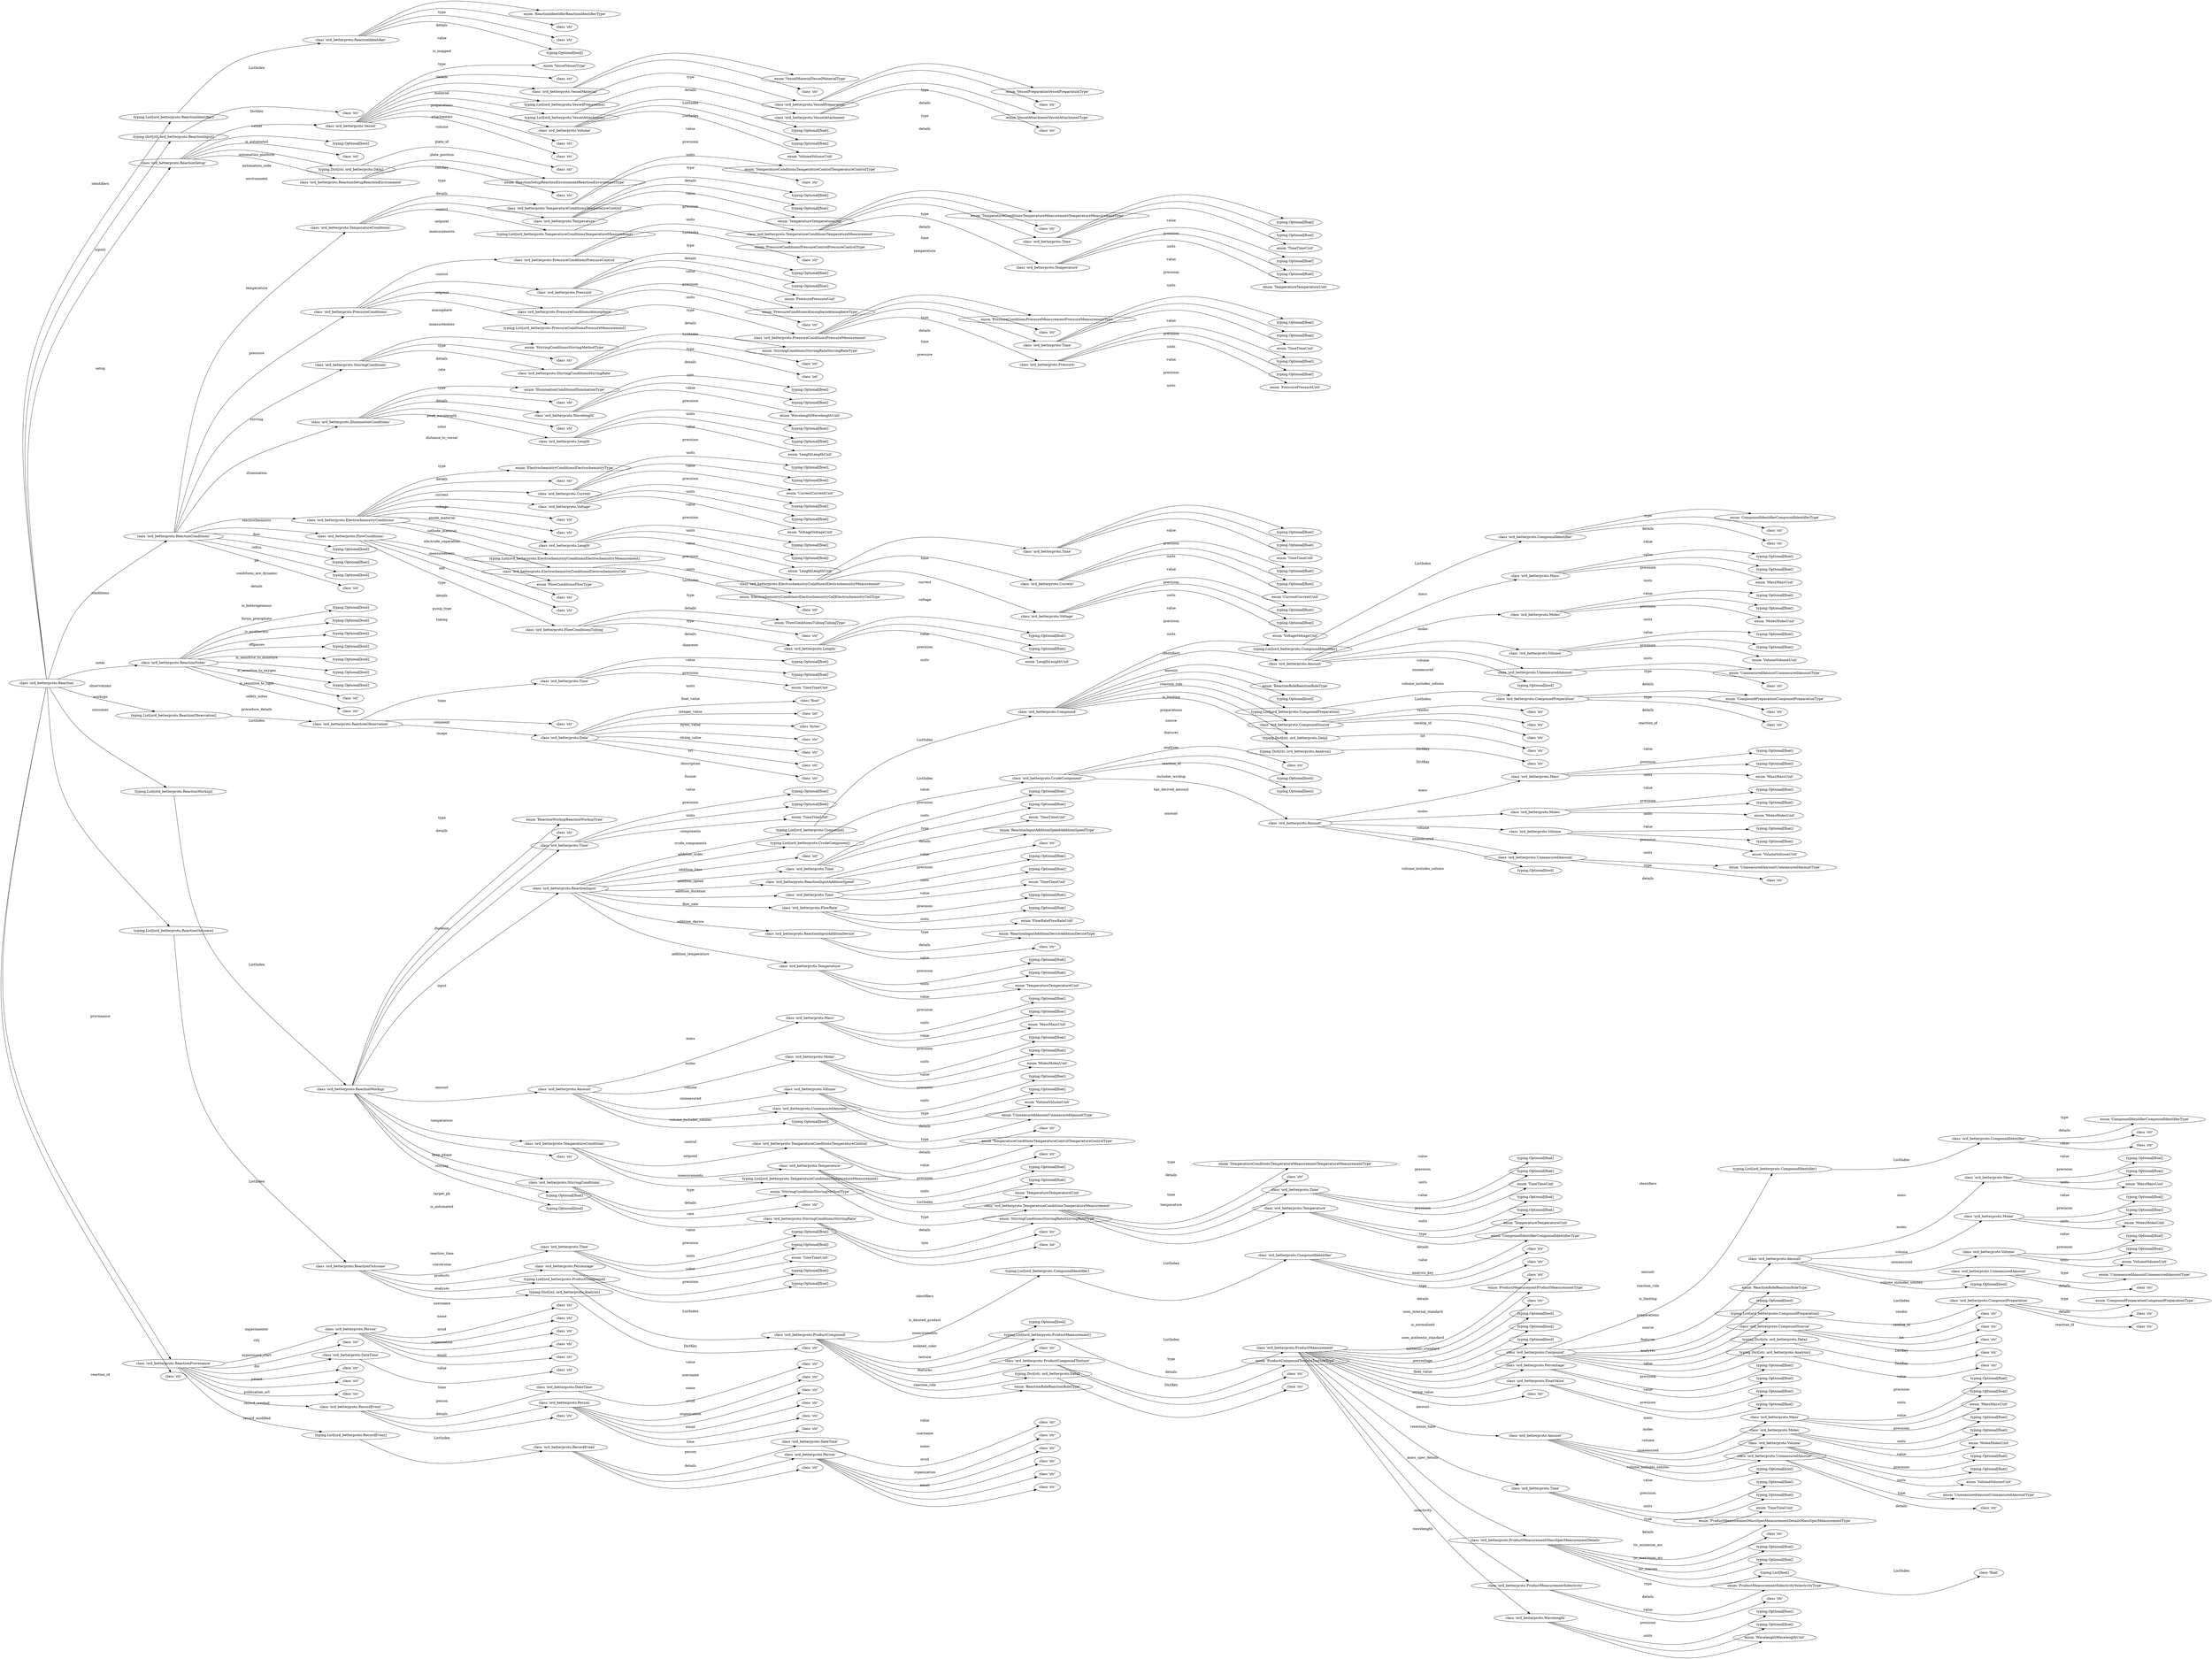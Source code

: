 strict digraph "" {
	graph [rankdir=LR,
		splines=curved
	];
	node [label="\N"];
	0	[label=<class 'ord_betterproto.Reaction'>,
		tot="TypeOfType.Ord",
		type="<class 'ord_betterproto.Reaction'>",
		type_string="ord_betterproto.Reaction"];
	1	[dotpath=".identifiers",
		label="typing.List[ord_betterproto.ReactionIdentifier]",
		tot="TypeOfType.ListOrd",
		type="typing.List[ord_betterproto.ReactionIdentifier]",
		type_string="typing._GenericAlias"];
	0 -> 1	[label=identifiers];
	7	[dotpath=".inputs",
		label="typing.Dict[str, ord_betterproto.ReactionInput]",
		tot="TypeOfType.DictOrd",
		type="typing.Dict[str, ord_betterproto.ReactionInput]",
		type_string="typing._GenericAlias"];
	0 -> 7	[label=inputs];
	9	[dotpath=".setup",
		label=<class 'ord_betterproto.ReactionSetup'>,
		tot="TypeOfType.Ord",
		type="<class 'ord_betterproto.ReactionSetup'>",
		type_string="ord_betterproto.ReactionSetup"];
	0 -> 9	[label=setup];
	37	[dotpath=".conditions",
		label=<class 'ord_betterproto.ReactionConditions'>,
		tot="TypeOfType.Ord",
		type="<class 'ord_betterproto.ReactionConditions'>",
		type_string="ord_betterproto.ReactionConditions"];
	0 -> 37	[label=conditions];
	149	[dotpath=".notes",
		label=<class 'ord_betterproto.ReactionNotes'>,
		tot="TypeOfType.Ord",
		type="<class 'ord_betterproto.ReactionNotes'>",
		type_string="ord_betterproto.ReactionNotes"];
	0 -> 149	[label=notes];
	159	[dotpath=".observations",
		label="typing.List[ord_betterproto.ReactionObservation]",
		tot="TypeOfType.ListOrd",
		type="typing.List[ord_betterproto.ReactionObservation]",
		type_string="typing._GenericAlias"];
	0 -> 159	[label=observations];
	174	[dotpath=".workups",
		label="typing.List[ord_betterproto.ReactionWorkup]",
		tot="TypeOfType.ListOrd",
		type="typing.List[ord_betterproto.ReactionWorkup]",
		type_string="typing._GenericAlias"];
	0 -> 174	[label=workups];
	314	[dotpath=".outcomes",
		label="typing.List[ord_betterproto.ReactionOutcome]",
		tot="TypeOfType.ListOrd",
		type="typing.List[ord_betterproto.ReactionOutcome]",
		type_string="typing._GenericAlias"];
	0 -> 314	[label=outcomes];
	428	[dotpath=".provenance",
		label=<class 'ord_betterproto.ReactionProvenance'>,
		tot="TypeOfType.Ord",
		type="<class 'ord_betterproto.ReactionProvenance'>",
		type_string="ord_betterproto.ReactionProvenance"];
	0 -> 428	[label=provenance];
	462	[dotpath=".reaction_id",
		label=<class 'str'>,
		tot="TypeOfType.Literal",
		type="<class 'str'>",
		type_string="builtins.str"];
	0 -> 462	[label=reaction_id];
	2	[dotpath=".identifiers.<ListIndex>",
		label=<class 'ord_betterproto.ReactionIdentifier'>,
		tot="TypeOfType.Ord",
		type="<class 'ord_betterproto.ReactionIdentifier'>",
		type_string="ord_betterproto.ReactionIdentifier"];
	1 -> 2	[label=<ListIndex>];
	3	[dotpath=".identifiers.<ListIndex>.type",
		label=<enum 'ReactionIdentifierReactionIdentifierType'>,
		tot="TypeOfType.OrdEnum",
		type="<enum 'ReactionIdentifierReactionIdentifierType'>",
		type_string="ord_betterproto.ReactionIdentifierReactionIdentifierType"];
	2 -> 3	[label=type];
	4	[dotpath=".identifiers.<ListIndex>.details",
		label=<class 'str'>,
		tot="TypeOfType.Literal",
		type="<class 'str'>",
		type_string="builtins.str"];
	2 -> 4	[label=details];
	5	[dotpath=".identifiers.<ListIndex>.value",
		label=<class 'str'>,
		tot="TypeOfType.Literal",
		type="<class 'str'>",
		type_string="builtins.str"];
	2 -> 5	[label=value];
	6	[dotpath=".identifiers.<ListIndex>.is_mapped",
		label="typing.Optional[bool]",
		tot="TypeOfType.OptionalLiteral",
		type="typing.Optional[bool]",
		type_string="typing._UnionGenericAlias"];
	2 -> 6	[label=is_mapped];
	8	[dotpath=".inputs.<DictKey>",
		label=<class 'str'>,
		tot="TypeOfType.Literal",
		type="<class 'str'>",
		type_string="builtins.str"];
	7 -> 8	[label=<DictKey>];
	10	[dotpath=".setup.vessel",
		label=<class 'ord_betterproto.Vessel'>,
		tot="TypeOfType.Ord",
		type="<class 'ord_betterproto.Vessel'>",
		type_string="ord_betterproto.Vessel"];
	9 -> 10	[label=vessel];
	30	[dotpath=".setup.is_automated",
		label="typing.Optional[bool]",
		tot="TypeOfType.OptionalLiteral",
		type="typing.Optional[bool]",
		type_string="typing._UnionGenericAlias"];
	9 -> 30	[label=is_automated];
	31	[dotpath=".setup.automation_platform",
		label=<class 'str'>,
		tot="TypeOfType.Literal",
		type="<class 'str'>",
		type_string="builtins.str"];
	9 -> 31	[label=automation_platform];
	32	[dotpath=".setup.automation_code",
		label="typing.Dict[str, ord_betterproto.Data]",
		tot="TypeOfType.DictOrd",
		type="typing.Dict[str, ord_betterproto.Data]",
		type_string="typing._GenericAlias"];
	9 -> 32	[label=automation_code];
	34	[dotpath=".setup.environment",
		label=<class 'ord_betterproto.ReactionSetupReactionEnvironment'>,
		tot="TypeOfType.Ord",
		type="<class 'ord_betterproto.ReactionSetupReactionEnvironment'>",
		type_string="ord_betterproto.ReactionSetupReactionEnvironment"];
	9 -> 34	[label=environment];
	11	[dotpath=".setup.vessel.type",
		label=<enum 'VesselVesselType'>,
		tot="TypeOfType.OrdEnum",
		type="<enum 'VesselVesselType'>",
		type_string="ord_betterproto.VesselVesselType"];
	10 -> 11	[label=type];
	12	[dotpath=".setup.vessel.details",
		label=<class 'str'>,
		tot="TypeOfType.Literal",
		type="<class 'str'>",
		type_string="builtins.str"];
	10 -> 12	[label=details];
	13	[dotpath=".setup.vessel.material",
		label=<class 'ord_betterproto.VesselMaterial'>,
		tot="TypeOfType.Ord",
		type="<class 'ord_betterproto.VesselMaterial'>",
		type_string="ord_betterproto.VesselMaterial"];
	10 -> 13	[label=material];
	16	[dotpath=".setup.vessel.preparations",
		label="typing.List[ord_betterproto.VesselPreparation]",
		tot="TypeOfType.ListOrd",
		type="typing.List[ord_betterproto.VesselPreparation]",
		type_string="typing._GenericAlias"];
	10 -> 16	[label=preparations];
	20	[dotpath=".setup.vessel.attachments",
		label="typing.List[ord_betterproto.VesselAttachment]",
		tot="TypeOfType.ListOrd",
		type="typing.List[ord_betterproto.VesselAttachment]",
		type_string="typing._GenericAlias"];
	10 -> 20	[label=attachments];
	24	[dotpath=".setup.vessel.volume",
		label=<class 'ord_betterproto.Volume'>,
		tot="TypeOfType.Ord",
		type="<class 'ord_betterproto.Volume'>",
		type_string="ord_betterproto.Volume"];
	10 -> 24	[label=volume];
	28	[dotpath=".setup.vessel.plate_id",
		label=<class 'str'>,
		tot="TypeOfType.Literal",
		type="<class 'str'>",
		type_string="builtins.str"];
	10 -> 28	[label=plate_id];
	29	[dotpath=".setup.vessel.plate_position",
		label=<class 'str'>,
		tot="TypeOfType.Literal",
		type="<class 'str'>",
		type_string="builtins.str"];
	10 -> 29	[label=plate_position];
	14	[dotpath=".setup.vessel.material.type",
		label=<enum 'VesselMaterialVesselMaterialType'>,
		tot="TypeOfType.OrdEnum",
		type="<enum 'VesselMaterialVesselMaterialType'>",
		type_string="ord_betterproto.VesselMaterialVesselMaterialType"];
	13 -> 14	[label=type];
	15	[dotpath=".setup.vessel.material.details",
		label=<class 'str'>,
		tot="TypeOfType.Literal",
		type="<class 'str'>",
		type_string="builtins.str"];
	13 -> 15	[label=details];
	17	[dotpath=".setup.vessel.preparations.<ListIndex>",
		label=<class 'ord_betterproto.VesselPreparation'>,
		tot="TypeOfType.Ord",
		type="<class 'ord_betterproto.VesselPreparation'>",
		type_string="ord_betterproto.VesselPreparation"];
	16 -> 17	[label=<ListIndex>];
	18	[dotpath=".setup.vessel.preparations.<ListIndex>.type",
		label=<enum 'VesselPreparationVesselPreparationType'>,
		tot="TypeOfType.OrdEnum",
		type="<enum 'VesselPreparationVesselPreparationType'>",
		type_string="ord_betterproto.VesselPreparationVesselPreparationType"];
	17 -> 18	[label=type];
	19	[dotpath=".setup.vessel.preparations.<ListIndex>.details",
		label=<class 'str'>,
		tot="TypeOfType.Literal",
		type="<class 'str'>",
		type_string="builtins.str"];
	17 -> 19	[label=details];
	21	[dotpath=".setup.vessel.attachments.<ListIndex>",
		label=<class 'ord_betterproto.VesselAttachment'>,
		tot="TypeOfType.Ord",
		type="<class 'ord_betterproto.VesselAttachment'>",
		type_string="ord_betterproto.VesselAttachment"];
	20 -> 21	[label=<ListIndex>];
	22	[dotpath=".setup.vessel.attachments.<ListIndex>.type",
		label=<enum 'VesselAttachmentVesselAttachmentType'>,
		tot="TypeOfType.OrdEnum",
		type="<enum 'VesselAttachmentVesselAttachmentType'>",
		type_string="ord_betterproto.VesselAttachmentVesselAttachmentType"];
	21 -> 22	[label=type];
	23	[dotpath=".setup.vessel.attachments.<ListIndex>.details",
		label=<class 'str'>,
		tot="TypeOfType.Literal",
		type="<class 'str'>",
		type_string="builtins.str"];
	21 -> 23	[label=details];
	25	[dotpath=".setup.vessel.volume.value",
		label="typing.Optional[float]",
		tot="TypeOfType.OptionalLiteral",
		type="typing.Optional[float]",
		type_string="typing._UnionGenericAlias"];
	24 -> 25	[label=value];
	26	[dotpath=".setup.vessel.volume.precision",
		label="typing.Optional[float]",
		tot="TypeOfType.OptionalLiteral",
		type="typing.Optional[float]",
		type_string="typing._UnionGenericAlias"];
	24 -> 26	[label=precision];
	27	[dotpath=".setup.vessel.volume.units",
		label=<enum 'VolumeVolumeUnit'>,
		tot="TypeOfType.OrdEnum",
		type="<enum 'VolumeVolumeUnit'>",
		type_string="ord_betterproto.VolumeVolumeUnit"];
	24 -> 27	[label=units];
	33	[dotpath=".setup.automation_code.<DictKey>",
		label=<class 'str'>,
		tot="TypeOfType.Literal",
		type="<class 'str'>",
		type_string="builtins.str"];
	32 -> 33	[label=<DictKey>];
	35	[dotpath=".setup.environment.type",
		label=<enum 'ReactionSetupReactionEnvironmentReactionEnvironmentType'>,
		tot="TypeOfType.OrdEnum",
		type="<enum 'ReactionSetupReactionEnvironmentReactionEnvironmentType'>",
		type_string="ord_betterproto.ReactionSetupReactionEnvironmentReactionEnvironmentType"];
	34 -> 35	[label=type];
	36	[dotpath=".setup.environment.details",
		label=<class 'str'>,
		tot="TypeOfType.Literal",
		type="<class 'str'>",
		type_string="builtins.str"];
	34 -> 36	[label=details];
	38	[dotpath=".conditions.temperature",
		label=<class 'ord_betterproto.TemperatureConditions'>,
		tot="TypeOfType.Ord",
		type="<class 'ord_betterproto.TemperatureConditions'>",
		type_string="ord_betterproto.TemperatureConditions"];
	37 -> 38	[label=temperature];
	58	[dotpath=".conditions.pressure",
		label=<class 'ord_betterproto.PressureConditions'>,
		tot="TypeOfType.Ord",
		type="<class 'ord_betterproto.PressureConditions'>",
		type_string="ord_betterproto.PressureConditions"];
	37 -> 58	[label=pressure];
	81	[dotpath=".conditions.stirring",
		label=<class 'ord_betterproto.StirringConditions'>,
		tot="TypeOfType.Ord",
		type="<class 'ord_betterproto.StirringConditions'>",
		type_string="ord_betterproto.StirringConditions"];
	37 -> 81	[label=stirring];
	88	[dotpath=".conditions.illumination",
		label=<class 'ord_betterproto.IlluminationConditions'>,
		tot="TypeOfType.Ord",
		type="<class 'ord_betterproto.IlluminationConditions'>",
		type_string="ord_betterproto.IlluminationConditions"];
	37 -> 88	[label=illumination];
	100	[dotpath=".conditions.electrochemistry",
		label=<class 'ord_betterproto.ElectrochemistryConditions'>,
		tot="TypeOfType.Ord",
		type="<class 'ord_betterproto.ElectrochemistryConditions'>",
		type_string="ord_betterproto.ElectrochemistryConditions"];
	37 -> 100	[label=electrochemistry];
	134	[dotpath=".conditions.flow",
		label=<class 'ord_betterproto.FlowConditions'>,
		tot="TypeOfType.Ord",
		type="<class 'ord_betterproto.FlowConditions'>",
		type_string="ord_betterproto.FlowConditions"];
	37 -> 134	[label=flow];
	145	[dotpath=".conditions.reflux",
		label="typing.Optional[bool]",
		tot="TypeOfType.OptionalLiteral",
		type="typing.Optional[bool]",
		type_string="typing._UnionGenericAlias"];
	37 -> 145	[label=reflux];
	146	[dotpath=".conditions.ph",
		label="typing.Optional[float]",
		tot="TypeOfType.OptionalLiteral",
		type="typing.Optional[float]",
		type_string="typing._UnionGenericAlias"];
	37 -> 146	[label=ph];
	147	[dotpath=".conditions.conditions_are_dynamic",
		label="typing.Optional[bool]",
		tot="TypeOfType.OptionalLiteral",
		type="typing.Optional[bool]",
		type_string="typing._UnionGenericAlias"];
	37 -> 147	[label=conditions_are_dynamic];
	148	[dotpath=".conditions.details",
		label=<class 'str'>,
		tot="TypeOfType.Literal",
		type="<class 'str'>",
		type_string="builtins.str"];
	37 -> 148	[label=details];
	39	[dotpath=".conditions.temperature.control",
		label=<class 'ord_betterproto.TemperatureConditionsTemperatureControl'>,
		tot="TypeOfType.Ord",
		type="<class 'ord_betterproto.TemperatureConditionsTemperatureControl'>",
		type_string="ord_betterproto.TemperatureConditionsTemperatureControl"];
	38 -> 39	[label=control];
	42	[dotpath=".conditions.temperature.setpoint",
		label=<class 'ord_betterproto.Temperature'>,
		tot="TypeOfType.Ord",
		type="<class 'ord_betterproto.Temperature'>",
		type_string="ord_betterproto.Temperature"];
	38 -> 42	[label=setpoint];
	46	[dotpath=".conditions.temperature.measurements",
		label="typing.List[ord_betterproto.TemperatureConditionsTemperatureMeasurement]",
		tot="TypeOfType.ListOrd",
		type="typing.List[ord_betterproto.TemperatureConditionsTemperatureMeasurement]",
		type_string="typing._GenericAlias"];
	38 -> 46	[label=measurements];
	40	[dotpath=".conditions.temperature.control.type",
		label=<enum 'TemperatureConditionsTemperatureControlTemperatureControlType'>,
		tot="TypeOfType.OrdEnum",
		type="<enum 'TemperatureConditionsTemperatureControlTemperatureControlType'>",
		type_string="ord_betterproto.TemperatureConditionsTemperatureControlTemperatureControlType"];
	39 -> 40	[label=type];
	41	[dotpath=".conditions.temperature.control.details",
		label=<class 'str'>,
		tot="TypeOfType.Literal",
		type="<class 'str'>",
		type_string="builtins.str"];
	39 -> 41	[label=details];
	43	[dotpath=".conditions.temperature.setpoint.value",
		label="typing.Optional[float]",
		tot="TypeOfType.OptionalLiteral",
		type="typing.Optional[float]",
		type_string="typing._UnionGenericAlias"];
	42 -> 43	[label=value];
	44	[dotpath=".conditions.temperature.setpoint.precision",
		label="typing.Optional[float]",
		tot="TypeOfType.OptionalLiteral",
		type="typing.Optional[float]",
		type_string="typing._UnionGenericAlias"];
	42 -> 44	[label=precision];
	45	[dotpath=".conditions.temperature.setpoint.units",
		label=<enum 'TemperatureTemperatureUnit'>,
		tot="TypeOfType.OrdEnum",
		type="<enum 'TemperatureTemperatureUnit'>",
		type_string="ord_betterproto.TemperatureTemperatureUnit"];
	42 -> 45	[label=units];
	47	[dotpath=".conditions.temperature.measurements.<ListIndex>",
		label=<class 'ord_betterproto.TemperatureConditionsTemperatureMeasurement'>,
		tot="TypeOfType.Ord",
		type="<class 'ord_betterproto.TemperatureConditionsTemperatureMeasurement'>",
		type_string="ord_betterproto.TemperatureConditionsTemperatureMeasurement"];
	46 -> 47	[label=<ListIndex>];
	48	[dotpath=".conditions.temperature.measurements.<ListIndex>.type",
		label=<enum 'TemperatureConditionsTemperatureMeasurementTemperatureMeasurementType'>,
		tot="TypeOfType.OrdEnum",
		type="<enum 'TemperatureConditionsTemperatureMeasurementTemperatureMeasurementType'>",
		type_string="ord_betterproto.TemperatureConditionsTemperatureMeasurementTemperatureMeasurementType"];
	47 -> 48	[label=type];
	49	[dotpath=".conditions.temperature.measurements.<ListIndex>.details",
		label=<class 'str'>,
		tot="TypeOfType.Literal",
		type="<class 'str'>",
		type_string="builtins.str"];
	47 -> 49	[label=details];
	50	[dotpath=".conditions.temperature.measurements.<ListIndex>.time",
		label=<class 'ord_betterproto.Time'>,
		tot="TypeOfType.Ord",
		type="<class 'ord_betterproto.Time'>",
		type_string="ord_betterproto.Time"];
	47 -> 50	[label=time];
	54	[dotpath=".conditions.temperature.measurements.<ListIndex>.temperature",
		label=<class 'ord_betterproto.Temperature'>,
		tot="TypeOfType.Ord",
		type="<class 'ord_betterproto.Temperature'>",
		type_string="ord_betterproto.Temperature"];
	47 -> 54	[label=temperature];
	51	[dotpath=".conditions.temperature.measurements.<ListIndex>.time.value",
		label="typing.Optional[float]",
		tot="TypeOfType.OptionalLiteral",
		type="typing.Optional[float]",
		type_string="typing._UnionGenericAlias"];
	50 -> 51	[label=value];
	52	[dotpath=".conditions.temperature.measurements.<ListIndex>.time.precision",
		label="typing.Optional[float]",
		tot="TypeOfType.OptionalLiteral",
		type="typing.Optional[float]",
		type_string="typing._UnionGenericAlias"];
	50 -> 52	[label=precision];
	53	[dotpath=".conditions.temperature.measurements.<ListIndex>.time.units",
		label=<enum 'TimeTimeUnit'>,
		tot="TypeOfType.OrdEnum",
		type="<enum 'TimeTimeUnit'>",
		type_string="ord_betterproto.TimeTimeUnit"];
	50 -> 53	[label=units];
	55	[dotpath=".conditions.temperature.measurements.<ListIndex>.temperature.value",
		label="typing.Optional[float]",
		tot="TypeOfType.OptionalLiteral",
		type="typing.Optional[float]",
		type_string="typing._UnionGenericAlias"];
	54 -> 55	[label=value];
	56	[dotpath=".conditions.temperature.measurements.<ListIndex>.temperature.precision",
		label="typing.Optional[float]",
		tot="TypeOfType.OptionalLiteral",
		type="typing.Optional[float]",
		type_string="typing._UnionGenericAlias"];
	54 -> 56	[label=precision];
	57	[dotpath=".conditions.temperature.measurements.<ListIndex>.temperature.units",
		label=<enum 'TemperatureTemperatureUnit'>,
		tot="TypeOfType.OrdEnum",
		type="<enum 'TemperatureTemperatureUnit'>",
		type_string="ord_betterproto.TemperatureTemperatureUnit"];
	54 -> 57	[label=units];
	59	[dotpath=".conditions.pressure.control",
		label=<class 'ord_betterproto.PressureConditionsPressureControl'>,
		tot="TypeOfType.Ord",
		type="<class 'ord_betterproto.PressureConditionsPressureControl'>",
		type_string="ord_betterproto.PressureConditionsPressureControl"];
	58 -> 59	[label=control];
	62	[dotpath=".conditions.pressure.setpoint",
		label=<class 'ord_betterproto.Pressure'>,
		tot="TypeOfType.Ord",
		type="<class 'ord_betterproto.Pressure'>",
		type_string="ord_betterproto.Pressure"];
	58 -> 62	[label=setpoint];
	66	[dotpath=".conditions.pressure.atmosphere",
		label=<class 'ord_betterproto.PressureConditionsAtmosphere'>,
		tot="TypeOfType.Ord",
		type="<class 'ord_betterproto.PressureConditionsAtmosphere'>",
		type_string="ord_betterproto.PressureConditionsAtmosphere"];
	58 -> 66	[label=atmosphere];
	69	[dotpath=".conditions.pressure.measurements",
		label="typing.List[ord_betterproto.PressureConditionsPressureMeasurement]",
		tot="TypeOfType.ListOrd",
		type="typing.List[ord_betterproto.PressureConditionsPressureMeasurement]",
		type_string="typing._GenericAlias"];
	58 -> 69	[label=measurements];
	60	[dotpath=".conditions.pressure.control.type",
		label=<enum 'PressureConditionsPressureControlPressureControlType'>,
		tot="TypeOfType.OrdEnum",
		type="<enum 'PressureConditionsPressureControlPressureControlType'>",
		type_string="ord_betterproto.PressureConditionsPressureControlPressureControlType"];
	59 -> 60	[label=type];
	61	[dotpath=".conditions.pressure.control.details",
		label=<class 'str'>,
		tot="TypeOfType.Literal",
		type="<class 'str'>",
		type_string="builtins.str"];
	59 -> 61	[label=details];
	63	[dotpath=".conditions.pressure.setpoint.value",
		label="typing.Optional[float]",
		tot="TypeOfType.OptionalLiteral",
		type="typing.Optional[float]",
		type_string="typing._UnionGenericAlias"];
	62 -> 63	[label=value];
	64	[dotpath=".conditions.pressure.setpoint.precision",
		label="typing.Optional[float]",
		tot="TypeOfType.OptionalLiteral",
		type="typing.Optional[float]",
		type_string="typing._UnionGenericAlias"];
	62 -> 64	[label=precision];
	65	[dotpath=".conditions.pressure.setpoint.units",
		label=<enum 'PressurePressureUnit'>,
		tot="TypeOfType.OrdEnum",
		type="<enum 'PressurePressureUnit'>",
		type_string="ord_betterproto.PressurePressureUnit"];
	62 -> 65	[label=units];
	67	[dotpath=".conditions.pressure.atmosphere.type",
		label=<enum 'PressureConditionsAtmosphereAtmosphereType'>,
		tot="TypeOfType.OrdEnum",
		type="<enum 'PressureConditionsAtmosphereAtmosphereType'>",
		type_string="ord_betterproto.PressureConditionsAtmosphereAtmosphereType"];
	66 -> 67	[label=type];
	68	[dotpath=".conditions.pressure.atmosphere.details",
		label=<class 'str'>,
		tot="TypeOfType.Literal",
		type="<class 'str'>",
		type_string="builtins.str"];
	66 -> 68	[label=details];
	70	[dotpath=".conditions.pressure.measurements.<ListIndex>",
		label=<class 'ord_betterproto.PressureConditionsPressureMeasurement'>,
		tot="TypeOfType.Ord",
		type="<class 'ord_betterproto.PressureConditionsPressureMeasurement'>",
		type_string="ord_betterproto.PressureConditionsPressureMeasurement"];
	69 -> 70	[label=<ListIndex>];
	71	[dotpath=".conditions.pressure.measurements.<ListIndex>.type",
		label=<enum 'PressureConditionsPressureMeasurementPressureMeasurementType'>,
		tot="TypeOfType.OrdEnum",
		type="<enum 'PressureConditionsPressureMeasurementPressureMeasurementType'>",
		type_string="ord_betterproto.PressureConditionsPressureMeasurementPressureMeasurementType"];
	70 -> 71	[label=type];
	72	[dotpath=".conditions.pressure.measurements.<ListIndex>.details",
		label=<class 'str'>,
		tot="TypeOfType.Literal",
		type="<class 'str'>",
		type_string="builtins.str"];
	70 -> 72	[label=details];
	73	[dotpath=".conditions.pressure.measurements.<ListIndex>.time",
		label=<class 'ord_betterproto.Time'>,
		tot="TypeOfType.Ord",
		type="<class 'ord_betterproto.Time'>",
		type_string="ord_betterproto.Time"];
	70 -> 73	[label=time];
	77	[dotpath=".conditions.pressure.measurements.<ListIndex>.pressure",
		label=<class 'ord_betterproto.Pressure'>,
		tot="TypeOfType.Ord",
		type="<class 'ord_betterproto.Pressure'>",
		type_string="ord_betterproto.Pressure"];
	70 -> 77	[label=pressure];
	74	[dotpath=".conditions.pressure.measurements.<ListIndex>.time.value",
		label="typing.Optional[float]",
		tot="TypeOfType.OptionalLiteral",
		type="typing.Optional[float]",
		type_string="typing._UnionGenericAlias"];
	73 -> 74	[label=value];
	75	[dotpath=".conditions.pressure.measurements.<ListIndex>.time.precision",
		label="typing.Optional[float]",
		tot="TypeOfType.OptionalLiteral",
		type="typing.Optional[float]",
		type_string="typing._UnionGenericAlias"];
	73 -> 75	[label=precision];
	76	[dotpath=".conditions.pressure.measurements.<ListIndex>.time.units",
		label=<enum 'TimeTimeUnit'>,
		tot="TypeOfType.OrdEnum",
		type="<enum 'TimeTimeUnit'>",
		type_string="ord_betterproto.TimeTimeUnit"];
	73 -> 76	[label=units];
	78	[dotpath=".conditions.pressure.measurements.<ListIndex>.pressure.value",
		label="typing.Optional[float]",
		tot="TypeOfType.OptionalLiteral",
		type="typing.Optional[float]",
		type_string="typing._UnionGenericAlias"];
	77 -> 78	[label=value];
	79	[dotpath=".conditions.pressure.measurements.<ListIndex>.pressure.precision",
		label="typing.Optional[float]",
		tot="TypeOfType.OptionalLiteral",
		type="typing.Optional[float]",
		type_string="typing._UnionGenericAlias"];
	77 -> 79	[label=precision];
	80	[dotpath=".conditions.pressure.measurements.<ListIndex>.pressure.units",
		label=<enum 'PressurePressureUnit'>,
		tot="TypeOfType.OrdEnum",
		type="<enum 'PressurePressureUnit'>",
		type_string="ord_betterproto.PressurePressureUnit"];
	77 -> 80	[label=units];
	82	[dotpath=".conditions.stirring.type",
		label=<enum 'StirringConditionsStirringMethodType'>,
		tot="TypeOfType.OrdEnum",
		type="<enum 'StirringConditionsStirringMethodType'>",
		type_string="ord_betterproto.StirringConditionsStirringMethodType"];
	81 -> 82	[label=type];
	83	[dotpath=".conditions.stirring.details",
		label=<class 'str'>,
		tot="TypeOfType.Literal",
		type="<class 'str'>",
		type_string="builtins.str"];
	81 -> 83	[label=details];
	84	[dotpath=".conditions.stirring.rate",
		label=<class 'ord_betterproto.StirringConditionsStirringRate'>,
		tot="TypeOfType.Ord",
		type="<class 'ord_betterproto.StirringConditionsStirringRate'>",
		type_string="ord_betterproto.StirringConditionsStirringRate"];
	81 -> 84	[label=rate];
	85	[dotpath=".conditions.stirring.rate.type",
		label=<enum 'StirringConditionsStirringRateStirringRateType'>,
		tot="TypeOfType.OrdEnum",
		type="<enum 'StirringConditionsStirringRateStirringRateType'>",
		type_string="ord_betterproto.StirringConditionsStirringRateStirringRateType"];
	84 -> 85	[label=type];
	86	[dotpath=".conditions.stirring.rate.details",
		label=<class 'str'>,
		tot="TypeOfType.Literal",
		type="<class 'str'>",
		type_string="builtins.str"];
	84 -> 86	[label=details];
	87	[dotpath=".conditions.stirring.rate.rpm",
		label=<class 'int'>,
		tot="TypeOfType.Literal",
		type="<class 'int'>",
		type_string="builtins.int"];
	84 -> 87	[label=rpm];
	89	[dotpath=".conditions.illumination.type",
		label=<enum 'IlluminationConditionsIlluminationType'>,
		tot="TypeOfType.OrdEnum",
		type="<enum 'IlluminationConditionsIlluminationType'>",
		type_string="ord_betterproto.IlluminationConditionsIlluminationType"];
	88 -> 89	[label=type];
	90	[dotpath=".conditions.illumination.details",
		label=<class 'str'>,
		tot="TypeOfType.Literal",
		type="<class 'str'>",
		type_string="builtins.str"];
	88 -> 90	[label=details];
	91	[dotpath=".conditions.illumination.peak_wavelength",
		label=<class 'ord_betterproto.Wavelength'>,
		tot="TypeOfType.Ord",
		type="<class 'ord_betterproto.Wavelength'>",
		type_string="ord_betterproto.Wavelength"];
	88 -> 91	[label=peak_wavelength];
	95	[dotpath=".conditions.illumination.color",
		label=<class 'str'>,
		tot="TypeOfType.Literal",
		type="<class 'str'>",
		type_string="builtins.str"];
	88 -> 95	[label=color];
	96	[dotpath=".conditions.illumination.distance_to_vessel",
		label=<class 'ord_betterproto.Length'>,
		tot="TypeOfType.Ord",
		type="<class 'ord_betterproto.Length'>",
		type_string="ord_betterproto.Length"];
	88 -> 96	[label=distance_to_vessel];
	92	[dotpath=".conditions.illumination.peak_wavelength.value",
		label="typing.Optional[float]",
		tot="TypeOfType.OptionalLiteral",
		type="typing.Optional[float]",
		type_string="typing._UnionGenericAlias"];
	91 -> 92	[label=value];
	93	[dotpath=".conditions.illumination.peak_wavelength.precision",
		label="typing.Optional[float]",
		tot="TypeOfType.OptionalLiteral",
		type="typing.Optional[float]",
		type_string="typing._UnionGenericAlias"];
	91 -> 93	[label=precision];
	94	[dotpath=".conditions.illumination.peak_wavelength.units",
		label=<enum 'WavelengthWavelengthUnit'>,
		tot="TypeOfType.OrdEnum",
		type="<enum 'WavelengthWavelengthUnit'>",
		type_string="ord_betterproto.WavelengthWavelengthUnit"];
	91 -> 94	[label=units];
	97	[dotpath=".conditions.illumination.distance_to_vessel.value",
		label="typing.Optional[float]",
		tot="TypeOfType.OptionalLiteral",
		type="typing.Optional[float]",
		type_string="typing._UnionGenericAlias"];
	96 -> 97	[label=value];
	98	[dotpath=".conditions.illumination.distance_to_vessel.precision",
		label="typing.Optional[float]",
		tot="TypeOfType.OptionalLiteral",
		type="typing.Optional[float]",
		type_string="typing._UnionGenericAlias"];
	96 -> 98	[label=precision];
	99	[dotpath=".conditions.illumination.distance_to_vessel.units",
		label=<enum 'LengthLengthUnit'>,
		tot="TypeOfType.OrdEnum",
		type="<enum 'LengthLengthUnit'>",
		type_string="ord_betterproto.LengthLengthUnit"];
	96 -> 99	[label=units];
	101	[dotpath=".conditions.electrochemistry.type",
		label=<enum 'ElectrochemistryConditionsElectrochemistryType'>,
		tot="TypeOfType.OrdEnum",
		type="<enum 'ElectrochemistryConditionsElectrochemistryType'>",
		type_string="ord_betterproto.ElectrochemistryConditionsElectrochemistryType"];
	100 -> 101	[label=type];
	102	[dotpath=".conditions.electrochemistry.details",
		label=<class 'str'>,
		tot="TypeOfType.Literal",
		type="<class 'str'>",
		type_string="builtins.str"];
	100 -> 102	[label=details];
	103	[dotpath=".conditions.electrochemistry.current",
		label=<class 'ord_betterproto.Current'>,
		tot="TypeOfType.Ord",
		type="<class 'ord_betterproto.Current'>",
		type_string="ord_betterproto.Current"];
	100 -> 103	[label=current];
	107	[dotpath=".conditions.electrochemistry.voltage",
		label=<class 'ord_betterproto.Voltage'>,
		tot="TypeOfType.Ord",
		type="<class 'ord_betterproto.Voltage'>",
		type_string="ord_betterproto.Voltage"];
	100 -> 107	[label=voltage];
	111	[dotpath=".conditions.electrochemistry.anode_material",
		label=<class 'str'>,
		tot="TypeOfType.Literal",
		type="<class 'str'>",
		type_string="builtins.str"];
	100 -> 111	[label=anode_material];
	112	[dotpath=".conditions.electrochemistry.cathode_material",
		label=<class 'str'>,
		tot="TypeOfType.Literal",
		type="<class 'str'>",
		type_string="builtins.str"];
	100 -> 112	[label=cathode_material];
	113	[dotpath=".conditions.electrochemistry.electrode_separation",
		label=<class 'ord_betterproto.Length'>,
		tot="TypeOfType.Ord",
		type="<class 'ord_betterproto.Length'>",
		type_string="ord_betterproto.Length"];
	100 -> 113	[label=electrode_separation];
	117	[dotpath=".conditions.electrochemistry.measurements",
		label="typing.List[ord_betterproto.ElectrochemistryConditionsElectrochemistryMeasurement]",
		tot="TypeOfType.ListOrd",
		type="typing.List[ord_betterproto.ElectrochemistryConditionsElectrochemistryMeasurement]",
		type_string="typing._GenericAlias"];
	100 -> 117	[label=measurements];
	131	[dotpath=".conditions.electrochemistry.cell",
		label=<class 'ord_betterproto.ElectrochemistryConditionsElectrochemistryCell'>,
		tot="TypeOfType.Ord",
		type="<class 'ord_betterproto.ElectrochemistryConditionsElectrochemistryCell'>",
		type_string="ord_betterproto.ElectrochemistryConditionsElectrochemistryCell"];
	100 -> 131	[label=cell];
	104	[dotpath=".conditions.electrochemistry.current.value",
		label="typing.Optional[float]",
		tot="TypeOfType.OptionalLiteral",
		type="typing.Optional[float]",
		type_string="typing._UnionGenericAlias"];
	103 -> 104	[label=value];
	105	[dotpath=".conditions.electrochemistry.current.precision",
		label="typing.Optional[float]",
		tot="TypeOfType.OptionalLiteral",
		type="typing.Optional[float]",
		type_string="typing._UnionGenericAlias"];
	103 -> 105	[label=precision];
	106	[dotpath=".conditions.electrochemistry.current.units",
		label=<enum 'CurrentCurrentUnit'>,
		tot="TypeOfType.OrdEnum",
		type="<enum 'CurrentCurrentUnit'>",
		type_string="ord_betterproto.CurrentCurrentUnit"];
	103 -> 106	[label=units];
	108	[dotpath=".conditions.electrochemistry.voltage.value",
		label="typing.Optional[float]",
		tot="TypeOfType.OptionalLiteral",
		type="typing.Optional[float]",
		type_string="typing._UnionGenericAlias"];
	107 -> 108	[label=value];
	109	[dotpath=".conditions.electrochemistry.voltage.precision",
		label="typing.Optional[float]",
		tot="TypeOfType.OptionalLiteral",
		type="typing.Optional[float]",
		type_string="typing._UnionGenericAlias"];
	107 -> 109	[label=precision];
	110	[dotpath=".conditions.electrochemistry.voltage.units",
		label=<enum 'VoltageVoltageUnit'>,
		tot="TypeOfType.OrdEnum",
		type="<enum 'VoltageVoltageUnit'>",
		type_string="ord_betterproto.VoltageVoltageUnit"];
	107 -> 110	[label=units];
	114	[dotpath=".conditions.electrochemistry.electrode_separation.value",
		label="typing.Optional[float]",
		tot="TypeOfType.OptionalLiteral",
		type="typing.Optional[float]",
		type_string="typing._UnionGenericAlias"];
	113 -> 114	[label=value];
	115	[dotpath=".conditions.electrochemistry.electrode_separation.precision",
		label="typing.Optional[float]",
		tot="TypeOfType.OptionalLiteral",
		type="typing.Optional[float]",
		type_string="typing._UnionGenericAlias"];
	113 -> 115	[label=precision];
	116	[dotpath=".conditions.electrochemistry.electrode_separation.units",
		label=<enum 'LengthLengthUnit'>,
		tot="TypeOfType.OrdEnum",
		type="<enum 'LengthLengthUnit'>",
		type_string="ord_betterproto.LengthLengthUnit"];
	113 -> 116	[label=units];
	118	[dotpath=".conditions.electrochemistry.measurements.<ListIndex>",
		label=<class 'ord_betterproto.ElectrochemistryConditionsElectrochemistryMeasurement'>,
		tot="TypeOfType.Ord",
		type="<class 'ord_betterproto.ElectrochemistryConditionsElectrochemistryMeasurement'>",
		type_string="ord_betterproto.ElectrochemistryConditionsElectrochemistryMeasurement"];
	117 -> 118	[label=<ListIndex>];
	119	[dotpath=".conditions.electrochemistry.measurements.<ListIndex>.time",
		label=<class 'ord_betterproto.Time'>,
		tot="TypeOfType.Ord",
		type="<class 'ord_betterproto.Time'>",
		type_string="ord_betterproto.Time"];
	118 -> 119	[label=time];
	123	[dotpath=".conditions.electrochemistry.measurements.<ListIndex>.current",
		label=<class 'ord_betterproto.Current'>,
		tot="TypeOfType.Ord",
		type="<class 'ord_betterproto.Current'>",
		type_string="ord_betterproto.Current"];
	118 -> 123	[label=current];
	127	[dotpath=".conditions.electrochemistry.measurements.<ListIndex>.voltage",
		label=<class 'ord_betterproto.Voltage'>,
		tot="TypeOfType.Ord",
		type="<class 'ord_betterproto.Voltage'>",
		type_string="ord_betterproto.Voltage"];
	118 -> 127	[label=voltage];
	120	[dotpath=".conditions.electrochemistry.measurements.<ListIndex>.time.value",
		label="typing.Optional[float]",
		tot="TypeOfType.OptionalLiteral",
		type="typing.Optional[float]",
		type_string="typing._UnionGenericAlias"];
	119 -> 120	[label=value];
	121	[dotpath=".conditions.electrochemistry.measurements.<ListIndex>.time.precision",
		label="typing.Optional[float]",
		tot="TypeOfType.OptionalLiteral",
		type="typing.Optional[float]",
		type_string="typing._UnionGenericAlias"];
	119 -> 121	[label=precision];
	122	[dotpath=".conditions.electrochemistry.measurements.<ListIndex>.time.units",
		label=<enum 'TimeTimeUnit'>,
		tot="TypeOfType.OrdEnum",
		type="<enum 'TimeTimeUnit'>",
		type_string="ord_betterproto.TimeTimeUnit"];
	119 -> 122	[label=units];
	124	[dotpath=".conditions.electrochemistry.measurements.<ListIndex>.current.value",
		label="typing.Optional[float]",
		tot="TypeOfType.OptionalLiteral",
		type="typing.Optional[float]",
		type_string="typing._UnionGenericAlias"];
	123 -> 124	[label=value];
	125	[dotpath=".conditions.electrochemistry.measurements.<ListIndex>.current.precision",
		label="typing.Optional[float]",
		tot="TypeOfType.OptionalLiteral",
		type="typing.Optional[float]",
		type_string="typing._UnionGenericAlias"];
	123 -> 125	[label=precision];
	126	[dotpath=".conditions.electrochemistry.measurements.<ListIndex>.current.units",
		label=<enum 'CurrentCurrentUnit'>,
		tot="TypeOfType.OrdEnum",
		type="<enum 'CurrentCurrentUnit'>",
		type_string="ord_betterproto.CurrentCurrentUnit"];
	123 -> 126	[label=units];
	128	[dotpath=".conditions.electrochemistry.measurements.<ListIndex>.voltage.value",
		label="typing.Optional[float]",
		tot="TypeOfType.OptionalLiteral",
		type="typing.Optional[float]",
		type_string="typing._UnionGenericAlias"];
	127 -> 128	[label=value];
	129	[dotpath=".conditions.electrochemistry.measurements.<ListIndex>.voltage.precision",
		label="typing.Optional[float]",
		tot="TypeOfType.OptionalLiteral",
		type="typing.Optional[float]",
		type_string="typing._UnionGenericAlias"];
	127 -> 129	[label=precision];
	130	[dotpath=".conditions.electrochemistry.measurements.<ListIndex>.voltage.units",
		label=<enum 'VoltageVoltageUnit'>,
		tot="TypeOfType.OrdEnum",
		type="<enum 'VoltageVoltageUnit'>",
		type_string="ord_betterproto.VoltageVoltageUnit"];
	127 -> 130	[label=units];
	132	[dotpath=".conditions.electrochemistry.cell.type",
		label=<enum 'ElectrochemistryConditionsElectrochemistryCellElectrochemistryCellType'>,
		tot="TypeOfType.OrdEnum",
		type="<enum 'ElectrochemistryConditionsElectrochemistryCellElectrochemistryCellType'>",
		type_string="ord_betterproto.ElectrochemistryConditionsElectrochemistryCellElectrochemistryCellType"];
	131 -> 132	[label=type];
	133	[dotpath=".conditions.electrochemistry.cell.details",
		label=<class 'str'>,
		tot="TypeOfType.Literal",
		type="<class 'str'>",
		type_string="builtins.str"];
	131 -> 133	[label=details];
	135	[dotpath=".conditions.flow.type",
		label=<enum 'FlowConditionsFlowType'>,
		tot="TypeOfType.OrdEnum",
		type="<enum 'FlowConditionsFlowType'>",
		type_string="ord_betterproto.FlowConditionsFlowType"];
	134 -> 135	[label=type];
	136	[dotpath=".conditions.flow.details",
		label=<class 'str'>,
		tot="TypeOfType.Literal",
		type="<class 'str'>",
		type_string="builtins.str"];
	134 -> 136	[label=details];
	137	[dotpath=".conditions.flow.pump_type",
		label=<class 'str'>,
		tot="TypeOfType.Literal",
		type="<class 'str'>",
		type_string="builtins.str"];
	134 -> 137	[label=pump_type];
	138	[dotpath=".conditions.flow.tubing",
		label=<class 'ord_betterproto.FlowConditionsTubing'>,
		tot="TypeOfType.Ord",
		type="<class 'ord_betterproto.FlowConditionsTubing'>",
		type_string="ord_betterproto.FlowConditionsTubing"];
	134 -> 138	[label=tubing];
	139	[dotpath=".conditions.flow.tubing.type",
		label=<enum 'FlowConditionsTubingTubingType'>,
		tot="TypeOfType.OrdEnum",
		type="<enum 'FlowConditionsTubingTubingType'>",
		type_string="ord_betterproto.FlowConditionsTubingTubingType"];
	138 -> 139	[label=type];
	140	[dotpath=".conditions.flow.tubing.details",
		label=<class 'str'>,
		tot="TypeOfType.Literal",
		type="<class 'str'>",
		type_string="builtins.str"];
	138 -> 140	[label=details];
	141	[dotpath=".conditions.flow.tubing.diameter",
		label=<class 'ord_betterproto.Length'>,
		tot="TypeOfType.Ord",
		type="<class 'ord_betterproto.Length'>",
		type_string="ord_betterproto.Length"];
	138 -> 141	[label=diameter];
	142	[dotpath=".conditions.flow.tubing.diameter.value",
		label="typing.Optional[float]",
		tot="TypeOfType.OptionalLiteral",
		type="typing.Optional[float]",
		type_string="typing._UnionGenericAlias"];
	141 -> 142	[label=value];
	143	[dotpath=".conditions.flow.tubing.diameter.precision",
		label="typing.Optional[float]",
		tot="TypeOfType.OptionalLiteral",
		type="typing.Optional[float]",
		type_string="typing._UnionGenericAlias"];
	141 -> 143	[label=precision];
	144	[dotpath=".conditions.flow.tubing.diameter.units",
		label=<enum 'LengthLengthUnit'>,
		tot="TypeOfType.OrdEnum",
		type="<enum 'LengthLengthUnit'>",
		type_string="ord_betterproto.LengthLengthUnit"];
	141 -> 144	[label=units];
	150	[dotpath=".notes.is_heterogeneous",
		label="typing.Optional[bool]",
		tot="TypeOfType.OptionalLiteral",
		type="typing.Optional[bool]",
		type_string="typing._UnionGenericAlias"];
	149 -> 150	[label=is_heterogeneous];
	151	[dotpath=".notes.forms_precipitate",
		label="typing.Optional[bool]",
		tot="TypeOfType.OptionalLiteral",
		type="typing.Optional[bool]",
		type_string="typing._UnionGenericAlias"];
	149 -> 151	[label=forms_precipitate];
	152	[dotpath=".notes.is_exothermic",
		label="typing.Optional[bool]",
		tot="TypeOfType.OptionalLiteral",
		type="typing.Optional[bool]",
		type_string="typing._UnionGenericAlias"];
	149 -> 152	[label=is_exothermic];
	153	[dotpath=".notes.offgasses",
		label="typing.Optional[bool]",
		tot="TypeOfType.OptionalLiteral",
		type="typing.Optional[bool]",
		type_string="typing._UnionGenericAlias"];
	149 -> 153	[label=offgasses];
	154	[dotpath=".notes.is_sensitive_to_moisture",
		label="typing.Optional[bool]",
		tot="TypeOfType.OptionalLiteral",
		type="typing.Optional[bool]",
		type_string="typing._UnionGenericAlias"];
	149 -> 154	[label=is_sensitive_to_moisture];
	155	[dotpath=".notes.is_sensitive_to_oxygen",
		label="typing.Optional[bool]",
		tot="TypeOfType.OptionalLiteral",
		type="typing.Optional[bool]",
		type_string="typing._UnionGenericAlias"];
	149 -> 155	[label=is_sensitive_to_oxygen];
	156	[dotpath=".notes.is_sensitive_to_light",
		label="typing.Optional[bool]",
		tot="TypeOfType.OptionalLiteral",
		type="typing.Optional[bool]",
		type_string="typing._UnionGenericAlias"];
	149 -> 156	[label=is_sensitive_to_light];
	157	[dotpath=".notes.safety_notes",
		label=<class 'str'>,
		tot="TypeOfType.Literal",
		type="<class 'str'>",
		type_string="builtins.str"];
	149 -> 157	[label=safety_notes];
	158	[dotpath=".notes.procedure_details",
		label=<class 'str'>,
		tot="TypeOfType.Literal",
		type="<class 'str'>",
		type_string="builtins.str"];
	149 -> 158	[label=procedure_details];
	160	[dotpath=".observations.<ListIndex>",
		label=<class 'ord_betterproto.ReactionObservation'>,
		tot="TypeOfType.Ord",
		type="<class 'ord_betterproto.ReactionObservation'>",
		type_string="ord_betterproto.ReactionObservation"];
	159 -> 160	[label=<ListIndex>];
	161	[dotpath=".observations.<ListIndex>.time",
		label=<class 'ord_betterproto.Time'>,
		tot="TypeOfType.Ord",
		type="<class 'ord_betterproto.Time'>",
		type_string="ord_betterproto.Time"];
	160 -> 161	[label=time];
	165	[dotpath=".observations.<ListIndex>.comment",
		label=<class 'str'>,
		tot="TypeOfType.Literal",
		type="<class 'str'>",
		type_string="builtins.str"];
	160 -> 165	[label=comment];
	166	[dotpath=".observations.<ListIndex>.image",
		label=<class 'ord_betterproto.Data'>,
		tot="TypeOfType.Ord",
		type="<class 'ord_betterproto.Data'>",
		type_string="ord_betterproto.Data"];
	160 -> 166	[label=image];
	162	[dotpath=".observations.<ListIndex>.time.value",
		label="typing.Optional[float]",
		tot="TypeOfType.OptionalLiteral",
		type="typing.Optional[float]",
		type_string="typing._UnionGenericAlias"];
	161 -> 162	[label=value];
	163	[dotpath=".observations.<ListIndex>.time.precision",
		label="typing.Optional[float]",
		tot="TypeOfType.OptionalLiteral",
		type="typing.Optional[float]",
		type_string="typing._UnionGenericAlias"];
	161 -> 163	[label=precision];
	164	[dotpath=".observations.<ListIndex>.time.units",
		label=<enum 'TimeTimeUnit'>,
		tot="TypeOfType.OrdEnum",
		type="<enum 'TimeTimeUnit'>",
		type_string="ord_betterproto.TimeTimeUnit"];
	161 -> 164	[label=units];
	167	[dotpath=".observations.<ListIndex>.image.float_value",
		label=<class 'float'>,
		tot="TypeOfType.Literal",
		type="<class 'float'>",
		type_string="builtins.float"];
	166 -> 167	[label=float_value];
	168	[dotpath=".observations.<ListIndex>.image.integer_value",
		label=<class 'int'>,
		tot="TypeOfType.Literal",
		type="<class 'int'>",
		type_string="builtins.int"];
	166 -> 168	[label=integer_value];
	169	[dotpath=".observations.<ListIndex>.image.bytes_value",
		label=<class 'bytes'>,
		tot="TypeOfType.Literal",
		type="<class 'bytes'>",
		type_string="builtins.bytes"];
	166 -> 169	[label=bytes_value];
	170	[dotpath=".observations.<ListIndex>.image.string_value",
		label=<class 'str'>,
		tot="TypeOfType.Literal",
		type="<class 'str'>",
		type_string="builtins.str"];
	166 -> 170	[label=string_value];
	171	[dotpath=".observations.<ListIndex>.image.url",
		label=<class 'str'>,
		tot="TypeOfType.Literal",
		type="<class 'str'>",
		type_string="builtins.str"];
	166 -> 171	[label=url];
	172	[dotpath=".observations.<ListIndex>.image.description",
		label=<class 'str'>,
		tot="TypeOfType.Literal",
		type="<class 'str'>",
		type_string="builtins.str"];
	166 -> 172	[label=description];
	173	[dotpath=".observations.<ListIndex>.image.format",
		label=<class 'str'>,
		tot="TypeOfType.Literal",
		type="<class 'str'>",
		type_string="builtins.str"];
	166 -> 173	[label=format];
	175	[dotpath=".workups.<ListIndex>",
		label=<class 'ord_betterproto.ReactionWorkup'>,
		tot="TypeOfType.Ord",
		type="<class 'ord_betterproto.ReactionWorkup'>",
		type_string="ord_betterproto.ReactionWorkup"];
	174 -> 175	[label=<ListIndex>];
	176	[dotpath=".workups.<ListIndex>.type",
		label=<enum 'ReactionWorkupReactionWorkupType'>,
		tot="TypeOfType.OrdEnum",
		type="<enum 'ReactionWorkupReactionWorkupType'>",
		type_string="ord_betterproto.ReactionWorkupReactionWorkupType"];
	175 -> 176	[label=type];
	177	[dotpath=".workups.<ListIndex>.details",
		label=<class 'str'>,
		tot="TypeOfType.Literal",
		type="<class 'str'>",
		type_string="builtins.str"];
	175 -> 177	[label=details];
	178	[dotpath=".workups.<ListIndex>.duration",
		label=<class 'ord_betterproto.Time'>,
		tot="TypeOfType.Ord",
		type="<class 'ord_betterproto.Time'>",
		type_string="ord_betterproto.Time"];
	175 -> 178	[label=duration];
	182	[dotpath=".workups.<ListIndex>.input",
		label=<class 'ord_betterproto.ReactionInput'>,
		tot="TypeOfType.Ord",
		type="<class 'ord_betterproto.ReactionInput'>",
		type_string="ord_betterproto.ReactionInput"];
	175 -> 182	[label=input];
	267	[dotpath=".workups.<ListIndex>.amount",
		label=<class 'ord_betterproto.Amount'>,
		tot="TypeOfType.Ord",
		type="<class 'ord_betterproto.Amount'>",
		type_string="ord_betterproto.Amount"];
	175 -> 267	[label=amount];
	284	[dotpath=".workups.<ListIndex>.temperature",
		label=<class 'ord_betterproto.TemperatureConditions'>,
		tot="TypeOfType.Ord",
		type="<class 'ord_betterproto.TemperatureConditions'>",
		type_string="ord_betterproto.TemperatureConditions"];
	175 -> 284	[label=temperature];
	304	[dotpath=".workups.<ListIndex>.keep_phase",
		label=<class 'str'>,
		tot="TypeOfType.Literal",
		type="<class 'str'>",
		type_string="builtins.str"];
	175 -> 304	[label=keep_phase];
	305	[dotpath=".workups.<ListIndex>.stirring",
		label=<class 'ord_betterproto.StirringConditions'>,
		tot="TypeOfType.Ord",
		type="<class 'ord_betterproto.StirringConditions'>",
		type_string="ord_betterproto.StirringConditions"];
	175 -> 305	[label=stirring];
	312	[dotpath=".workups.<ListIndex>.target_ph",
		label="typing.Optional[float]",
		tot="TypeOfType.OptionalLiteral",
		type="typing.Optional[float]",
		type_string="typing._UnionGenericAlias"];
	175 -> 312	[label=target_ph];
	313	[dotpath=".workups.<ListIndex>.is_automated",
		label="typing.Optional[bool]",
		tot="TypeOfType.OptionalLiteral",
		type="typing.Optional[bool]",
		type_string="typing._UnionGenericAlias"];
	175 -> 313	[label=is_automated];
	179	[dotpath=".workups.<ListIndex>.duration.value",
		label="typing.Optional[float]",
		tot="TypeOfType.OptionalLiteral",
		type="typing.Optional[float]",
		type_string="typing._UnionGenericAlias"];
	178 -> 179	[label=value];
	180	[dotpath=".workups.<ListIndex>.duration.precision",
		label="typing.Optional[float]",
		tot="TypeOfType.OptionalLiteral",
		type="typing.Optional[float]",
		type_string="typing._UnionGenericAlias"];
	178 -> 180	[label=precision];
	181	[dotpath=".workups.<ListIndex>.duration.units",
		label=<enum 'TimeTimeUnit'>,
		tot="TypeOfType.OrdEnum",
		type="<enum 'TimeTimeUnit'>",
		type_string="ord_betterproto.TimeTimeUnit"];
	178 -> 181	[label=units];
	183	[dotpath=".workups.<ListIndex>.input.components",
		label="typing.List[ord_betterproto.Compound]",
		tot="TypeOfType.ListOrd",
		type="typing.List[ord_betterproto.Compound]",
		type_string="typing._GenericAlias"];
	182 -> 183	[label=components];
	222	[dotpath=".workups.<ListIndex>.input.crude_components",
		label="typing.List[ord_betterproto.CrudeComponent]",
		tot="TypeOfType.ListOrd",
		type="typing.List[ord_betterproto.CrudeComponent]",
		type_string="typing._GenericAlias"];
	182 -> 222	[label=crude_components];
	244	[dotpath=".workups.<ListIndex>.input.addition_order",
		label=<class 'int'>,
		tot="TypeOfType.Literal",
		type="<class 'int'>",
		type_string="builtins.int"];
	182 -> 244	[label=addition_order];
	245	[dotpath=".workups.<ListIndex>.input.addition_time",
		label=<class 'ord_betterproto.Time'>,
		tot="TypeOfType.Ord",
		type="<class 'ord_betterproto.Time'>",
		type_string="ord_betterproto.Time"];
	182 -> 245	[label=addition_time];
	249	[dotpath=".workups.<ListIndex>.input.addition_speed",
		label=<class 'ord_betterproto.ReactionInputAdditionSpeed'>,
		tot="TypeOfType.Ord",
		type="<class 'ord_betterproto.ReactionInputAdditionSpeed'>",
		type_string="ord_betterproto.ReactionInputAdditionSpeed"];
	182 -> 249	[label=addition_speed];
	252	[dotpath=".workups.<ListIndex>.input.addition_duration",
		label=<class 'ord_betterproto.Time'>,
		tot="TypeOfType.Ord",
		type="<class 'ord_betterproto.Time'>",
		type_string="ord_betterproto.Time"];
	182 -> 252	[label=addition_duration];
	256	[dotpath=".workups.<ListIndex>.input.flow_rate",
		label=<class 'ord_betterproto.FlowRate'>,
		tot="TypeOfType.Ord",
		type="<class 'ord_betterproto.FlowRate'>",
		type_string="ord_betterproto.FlowRate"];
	182 -> 256	[label=flow_rate];
	260	[dotpath=".workups.<ListIndex>.input.addition_device",
		label=<class 'ord_betterproto.ReactionInputAdditionDevice'>,
		tot="TypeOfType.Ord",
		type="<class 'ord_betterproto.ReactionInputAdditionDevice'>",
		type_string="ord_betterproto.ReactionInputAdditionDevice"];
	182 -> 260	[label=addition_device];
	263	[dotpath=".workups.<ListIndex>.input.addition_temperature",
		label=<class 'ord_betterproto.Temperature'>,
		tot="TypeOfType.Ord",
		type="<class 'ord_betterproto.Temperature'>",
		type_string="ord_betterproto.Temperature"];
	182 -> 263	[label=addition_temperature];
	184	[dotpath=".workups.<ListIndex>.input.components.<ListIndex>",
		label=<class 'ord_betterproto.Compound'>,
		tot="TypeOfType.Ord",
		type="<class 'ord_betterproto.Compound'>",
		type_string="ord_betterproto.Compound"];
	183 -> 184	[label=<ListIndex>];
	185	[dotpath=".workups.<ListIndex>.input.components.<ListIndex>.identifiers",
		label="typing.List[ord_betterproto.CompoundIdentifier]",
		tot="TypeOfType.ListOrd",
		type="typing.List[ord_betterproto.CompoundIdentifier]",
		type_string="typing._GenericAlias"];
	184 -> 185	[label=identifiers];
	190	[dotpath=".workups.<ListIndex>.input.components.<ListIndex>.amount",
		label=<class 'ord_betterproto.Amount'>,
		tot="TypeOfType.Ord",
		type="<class 'ord_betterproto.Amount'>",
		type_string="ord_betterproto.Amount"];
	184 -> 190	[label=amount];
	207	[dotpath=".workups.<ListIndex>.input.components.<ListIndex>.reaction_role",
		label=<enum 'ReactionRoleReactionRoleType'>,
		tot="TypeOfType.OrdEnum",
		type="<enum 'ReactionRoleReactionRoleType'>",
		type_string="ord_betterproto.ReactionRoleReactionRoleType"];
	184 -> 207	[label=reaction_role];
	208	[dotpath=".workups.<ListIndex>.input.components.<ListIndex>.is_limiting",
		label="typing.Optional[bool]",
		tot="TypeOfType.OptionalLiteral",
		type="typing.Optional[bool]",
		type_string="typing._UnionGenericAlias"];
	184 -> 208	[label=is_limiting];
	209	[dotpath=".workups.<ListIndex>.input.components.<ListIndex>.preparations",
		label="typing.List[ord_betterproto.CompoundPreparation]",
		tot="TypeOfType.ListOrd",
		type="typing.List[ord_betterproto.CompoundPreparation]",
		type_string="typing._GenericAlias"];
	184 -> 209	[label=preparations];
	214	[dotpath=".workups.<ListIndex>.input.components.<ListIndex>.source",
		label=<class 'ord_betterproto.CompoundSource'>,
		tot="TypeOfType.Ord",
		type="<class 'ord_betterproto.CompoundSource'>",
		type_string="ord_betterproto.CompoundSource"];
	184 -> 214	[label=source];
	218	[dotpath=".workups.<ListIndex>.input.components.<ListIndex>.features",
		label="typing.Dict[str, ord_betterproto.Data]",
		tot="TypeOfType.DictOrd",
		type="typing.Dict[str, ord_betterproto.Data]",
		type_string="typing._GenericAlias"];
	184 -> 218	[label=features];
	220	[dotpath=".workups.<ListIndex>.input.components.<ListIndex>.analyses",
		label="typing.Dict[str, ord_betterproto.Analysis]",
		tot="TypeOfType.DictOrd",
		type="typing.Dict[str, ord_betterproto.Analysis]",
		type_string="typing._GenericAlias"];
	184 -> 220	[label=analyses];
	186	[dotpath=".workups.<ListIndex>.input.components.<ListIndex>.identifiers.<ListIndex>",
		label=<class 'ord_betterproto.CompoundIdentifier'>,
		tot="TypeOfType.Ord",
		type="<class 'ord_betterproto.CompoundIdentifier'>",
		type_string="ord_betterproto.CompoundIdentifier"];
	185 -> 186	[label=<ListIndex>];
	187	[dotpath=".workups.<ListIndex>.input.components.<ListIndex>.identifiers.<ListIndex>.type",
		label=<enum 'CompoundIdentifierCompoundIdentifierType'>,
		tot="TypeOfType.OrdEnum",
		type="<enum 'CompoundIdentifierCompoundIdentifierType'>",
		type_string="ord_betterproto.CompoundIdentifierCompoundIdentifierType"];
	186 -> 187	[label=type];
	188	[dotpath=".workups.<ListIndex>.input.components.<ListIndex>.identifiers.<ListIndex>.details",
		label=<class 'str'>,
		tot="TypeOfType.Literal",
		type="<class 'str'>",
		type_string="builtins.str"];
	186 -> 188	[label=details];
	189	[dotpath=".workups.<ListIndex>.input.components.<ListIndex>.identifiers.<ListIndex>.value",
		label=<class 'str'>,
		tot="TypeOfType.Literal",
		type="<class 'str'>",
		type_string="builtins.str"];
	186 -> 189	[label=value];
	191	[dotpath=".workups.<ListIndex>.input.components.<ListIndex>.amount.mass",
		label=<class 'ord_betterproto.Mass'>,
		tot="TypeOfType.Ord",
		type="<class 'ord_betterproto.Mass'>",
		type_string="ord_betterproto.Mass"];
	190 -> 191	[label=mass];
	195	[dotpath=".workups.<ListIndex>.input.components.<ListIndex>.amount.moles",
		label=<class 'ord_betterproto.Moles'>,
		tot="TypeOfType.Ord",
		type="<class 'ord_betterproto.Moles'>",
		type_string="ord_betterproto.Moles"];
	190 -> 195	[label=moles];
	199	[dotpath=".workups.<ListIndex>.input.components.<ListIndex>.amount.volume",
		label=<class 'ord_betterproto.Volume'>,
		tot="TypeOfType.Ord",
		type="<class 'ord_betterproto.Volume'>",
		type_string="ord_betterproto.Volume"];
	190 -> 199	[label=volume];
	203	[dotpath=".workups.<ListIndex>.input.components.<ListIndex>.amount.unmeasured",
		label=<class 'ord_betterproto.UnmeasuredAmount'>,
		tot="TypeOfType.Ord",
		type="<class 'ord_betterproto.UnmeasuredAmount'>",
		type_string="ord_betterproto.UnmeasuredAmount"];
	190 -> 203	[label=unmeasured];
	206	[dotpath=".workups.<ListIndex>.input.components.<ListIndex>.amount.volume_includes_solutes",
		label="typing.Optional[bool]",
		tot="TypeOfType.OptionalLiteral",
		type="typing.Optional[bool]",
		type_string="typing._UnionGenericAlias"];
	190 -> 206	[label=volume_includes_solutes];
	192	[dotpath=".workups.<ListIndex>.input.components.<ListIndex>.amount.mass.value",
		label="typing.Optional[float]",
		tot="TypeOfType.OptionalLiteral",
		type="typing.Optional[float]",
		type_string="typing._UnionGenericAlias"];
	191 -> 192	[label=value];
	193	[dotpath=".workups.<ListIndex>.input.components.<ListIndex>.amount.mass.precision",
		label="typing.Optional[float]",
		tot="TypeOfType.OptionalLiteral",
		type="typing.Optional[float]",
		type_string="typing._UnionGenericAlias"];
	191 -> 193	[label=precision];
	194	[dotpath=".workups.<ListIndex>.input.components.<ListIndex>.amount.mass.units",
		label=<enum 'MassMassUnit'>,
		tot="TypeOfType.OrdEnum",
		type="<enum 'MassMassUnit'>",
		type_string="ord_betterproto.MassMassUnit"];
	191 -> 194	[label=units];
	196	[dotpath=".workups.<ListIndex>.input.components.<ListIndex>.amount.moles.value",
		label="typing.Optional[float]",
		tot="TypeOfType.OptionalLiteral",
		type="typing.Optional[float]",
		type_string="typing._UnionGenericAlias"];
	195 -> 196	[label=value];
	197	[dotpath=".workups.<ListIndex>.input.components.<ListIndex>.amount.moles.precision",
		label="typing.Optional[float]",
		tot="TypeOfType.OptionalLiteral",
		type="typing.Optional[float]",
		type_string="typing._UnionGenericAlias"];
	195 -> 197	[label=precision];
	198	[dotpath=".workups.<ListIndex>.input.components.<ListIndex>.amount.moles.units",
		label=<enum 'MolesMolesUnit'>,
		tot="TypeOfType.OrdEnum",
		type="<enum 'MolesMolesUnit'>",
		type_string="ord_betterproto.MolesMolesUnit"];
	195 -> 198	[label=units];
	200	[dotpath=".workups.<ListIndex>.input.components.<ListIndex>.amount.volume.value",
		label="typing.Optional[float]",
		tot="TypeOfType.OptionalLiteral",
		type="typing.Optional[float]",
		type_string="typing._UnionGenericAlias"];
	199 -> 200	[label=value];
	201	[dotpath=".workups.<ListIndex>.input.components.<ListIndex>.amount.volume.precision",
		label="typing.Optional[float]",
		tot="TypeOfType.OptionalLiteral",
		type="typing.Optional[float]",
		type_string="typing._UnionGenericAlias"];
	199 -> 201	[label=precision];
	202	[dotpath=".workups.<ListIndex>.input.components.<ListIndex>.amount.volume.units",
		label=<enum 'VolumeVolumeUnit'>,
		tot="TypeOfType.OrdEnum",
		type="<enum 'VolumeVolumeUnit'>",
		type_string="ord_betterproto.VolumeVolumeUnit"];
	199 -> 202	[label=units];
	204	[dotpath=".workups.<ListIndex>.input.components.<ListIndex>.amount.unmeasured.type",
		label=<enum 'UnmeasuredAmountUnmeasuredAmountType'>,
		tot="TypeOfType.OrdEnum",
		type="<enum 'UnmeasuredAmountUnmeasuredAmountType'>",
		type_string="ord_betterproto.UnmeasuredAmountUnmeasuredAmountType"];
	203 -> 204	[label=type];
	205	[dotpath=".workups.<ListIndex>.input.components.<ListIndex>.amount.unmeasured.details",
		label=<class 'str'>,
		tot="TypeOfType.Literal",
		type="<class 'str'>",
		type_string="builtins.str"];
	203 -> 205	[label=details];
	210	[dotpath=".workups.<ListIndex>.input.components.<ListIndex>.preparations.<ListIndex>",
		label=<class 'ord_betterproto.CompoundPreparation'>,
		tot="TypeOfType.Ord",
		type="<class 'ord_betterproto.CompoundPreparation'>",
		type_string="ord_betterproto.CompoundPreparation"];
	209 -> 210	[label=<ListIndex>];
	211	[dotpath=".workups.<ListIndex>.input.components.<ListIndex>.preparations.<ListIndex>.type",
		label=<enum 'CompoundPreparationCompoundPreparationType'>,
		tot="TypeOfType.OrdEnum",
		type="<enum 'CompoundPreparationCompoundPreparationType'>",
		type_string="ord_betterproto.CompoundPreparationCompoundPreparationType"];
	210 -> 211	[label=type];
	212	[dotpath=".workups.<ListIndex>.input.components.<ListIndex>.preparations.<ListIndex>.details",
		label=<class 'str'>,
		tot="TypeOfType.Literal",
		type="<class 'str'>",
		type_string="builtins.str"];
	210 -> 212	[label=details];
	213	[dotpath=".workups.<ListIndex>.input.components.<ListIndex>.preparations.<ListIndex>.reaction_id",
		label=<class 'str'>,
		tot="TypeOfType.Literal",
		type="<class 'str'>",
		type_string="builtins.str"];
	210 -> 213	[label=reaction_id];
	215	[dotpath=".workups.<ListIndex>.input.components.<ListIndex>.source.vendor",
		label=<class 'str'>,
		tot="TypeOfType.Literal",
		type="<class 'str'>",
		type_string="builtins.str"];
	214 -> 215	[label=vendor];
	216	[dotpath=".workups.<ListIndex>.input.components.<ListIndex>.source.catalog_id",
		label=<class 'str'>,
		tot="TypeOfType.Literal",
		type="<class 'str'>",
		type_string="builtins.str"];
	214 -> 216	[label=catalog_id];
	217	[dotpath=".workups.<ListIndex>.input.components.<ListIndex>.source.lot",
		label=<class 'str'>,
		tot="TypeOfType.Literal",
		type="<class 'str'>",
		type_string="builtins.str"];
	214 -> 217	[label=lot];
	219	[dotpath=".workups.<ListIndex>.input.components.<ListIndex>.features.<DictKey>",
		label=<class 'str'>,
		tot="TypeOfType.Literal",
		type="<class 'str'>",
		type_string="builtins.str"];
	218 -> 219	[label=<DictKey>];
	221	[dotpath=".workups.<ListIndex>.input.components.<ListIndex>.analyses.<DictKey>",
		label=<class 'str'>,
		tot="TypeOfType.Literal",
		type="<class 'str'>",
		type_string="builtins.str"];
	220 -> 221	[label=<DictKey>];
	223	[dotpath=".workups.<ListIndex>.input.crude_components.<ListIndex>",
		label=<class 'ord_betterproto.CrudeComponent'>,
		tot="TypeOfType.Ord",
		type="<class 'ord_betterproto.CrudeComponent'>",
		type_string="ord_betterproto.CrudeComponent"];
	222 -> 223	[label=<ListIndex>];
	224	[dotpath=".workups.<ListIndex>.input.crude_components.<ListIndex>.reaction_id",
		label=<class 'str'>,
		tot="TypeOfType.Literal",
		type="<class 'str'>",
		type_string="builtins.str"];
	223 -> 224	[label=reaction_id];
	225	[dotpath=".workups.<ListIndex>.input.crude_components.<ListIndex>.includes_workup",
		label="typing.Optional[bool]",
		tot="TypeOfType.OptionalLiteral",
		type="typing.Optional[bool]",
		type_string="typing._UnionGenericAlias"];
	223 -> 225	[label=includes_workup];
	226	[dotpath=".workups.<ListIndex>.input.crude_components.<ListIndex>.has_derived_amount",
		label="typing.Optional[bool]",
		tot="TypeOfType.OptionalLiteral",
		type="typing.Optional[bool]",
		type_string="typing._UnionGenericAlias"];
	223 -> 226	[label=has_derived_amount];
	227	[dotpath=".workups.<ListIndex>.input.crude_components.<ListIndex>.amount",
		label=<class 'ord_betterproto.Amount'>,
		tot="TypeOfType.Ord",
		type="<class 'ord_betterproto.Amount'>",
		type_string="ord_betterproto.Amount"];
	223 -> 227	[label=amount];
	228	[dotpath=".workups.<ListIndex>.input.crude_components.<ListIndex>.amount.mass",
		label=<class 'ord_betterproto.Mass'>,
		tot="TypeOfType.Ord",
		type="<class 'ord_betterproto.Mass'>",
		type_string="ord_betterproto.Mass"];
	227 -> 228	[label=mass];
	232	[dotpath=".workups.<ListIndex>.input.crude_components.<ListIndex>.amount.moles",
		label=<class 'ord_betterproto.Moles'>,
		tot="TypeOfType.Ord",
		type="<class 'ord_betterproto.Moles'>",
		type_string="ord_betterproto.Moles"];
	227 -> 232	[label=moles];
	236	[dotpath=".workups.<ListIndex>.input.crude_components.<ListIndex>.amount.volume",
		label=<class 'ord_betterproto.Volume'>,
		tot="TypeOfType.Ord",
		type="<class 'ord_betterproto.Volume'>",
		type_string="ord_betterproto.Volume"];
	227 -> 236	[label=volume];
	240	[dotpath=".workups.<ListIndex>.input.crude_components.<ListIndex>.amount.unmeasured",
		label=<class 'ord_betterproto.UnmeasuredAmount'>,
		tot="TypeOfType.Ord",
		type="<class 'ord_betterproto.UnmeasuredAmount'>",
		type_string="ord_betterproto.UnmeasuredAmount"];
	227 -> 240	[label=unmeasured];
	243	[dotpath=".workups.<ListIndex>.input.crude_components.<ListIndex>.amount.volume_includes_solutes",
		label="typing.Optional[bool]",
		tot="TypeOfType.OptionalLiteral",
		type="typing.Optional[bool]",
		type_string="typing._UnionGenericAlias"];
	227 -> 243	[label=volume_includes_solutes];
	229	[dotpath=".workups.<ListIndex>.input.crude_components.<ListIndex>.amount.mass.value",
		label="typing.Optional[float]",
		tot="TypeOfType.OptionalLiteral",
		type="typing.Optional[float]",
		type_string="typing._UnionGenericAlias"];
	228 -> 229	[label=value];
	230	[dotpath=".workups.<ListIndex>.input.crude_components.<ListIndex>.amount.mass.precision",
		label="typing.Optional[float]",
		tot="TypeOfType.OptionalLiteral",
		type="typing.Optional[float]",
		type_string="typing._UnionGenericAlias"];
	228 -> 230	[label=precision];
	231	[dotpath=".workups.<ListIndex>.input.crude_components.<ListIndex>.amount.mass.units",
		label=<enum 'MassMassUnit'>,
		tot="TypeOfType.OrdEnum",
		type="<enum 'MassMassUnit'>",
		type_string="ord_betterproto.MassMassUnit"];
	228 -> 231	[label=units];
	233	[dotpath=".workups.<ListIndex>.input.crude_components.<ListIndex>.amount.moles.value",
		label="typing.Optional[float]",
		tot="TypeOfType.OptionalLiteral",
		type="typing.Optional[float]",
		type_string="typing._UnionGenericAlias"];
	232 -> 233	[label=value];
	234	[dotpath=".workups.<ListIndex>.input.crude_components.<ListIndex>.amount.moles.precision",
		label="typing.Optional[float]",
		tot="TypeOfType.OptionalLiteral",
		type="typing.Optional[float]",
		type_string="typing._UnionGenericAlias"];
	232 -> 234	[label=precision];
	235	[dotpath=".workups.<ListIndex>.input.crude_components.<ListIndex>.amount.moles.units",
		label=<enum 'MolesMolesUnit'>,
		tot="TypeOfType.OrdEnum",
		type="<enum 'MolesMolesUnit'>",
		type_string="ord_betterproto.MolesMolesUnit"];
	232 -> 235	[label=units];
	237	[dotpath=".workups.<ListIndex>.input.crude_components.<ListIndex>.amount.volume.value",
		label="typing.Optional[float]",
		tot="TypeOfType.OptionalLiteral",
		type="typing.Optional[float]",
		type_string="typing._UnionGenericAlias"];
	236 -> 237	[label=value];
	238	[dotpath=".workups.<ListIndex>.input.crude_components.<ListIndex>.amount.volume.precision",
		label="typing.Optional[float]",
		tot="TypeOfType.OptionalLiteral",
		type="typing.Optional[float]",
		type_string="typing._UnionGenericAlias"];
	236 -> 238	[label=precision];
	239	[dotpath=".workups.<ListIndex>.input.crude_components.<ListIndex>.amount.volume.units",
		label=<enum 'VolumeVolumeUnit'>,
		tot="TypeOfType.OrdEnum",
		type="<enum 'VolumeVolumeUnit'>",
		type_string="ord_betterproto.VolumeVolumeUnit"];
	236 -> 239	[label=units];
	241	[dotpath=".workups.<ListIndex>.input.crude_components.<ListIndex>.amount.unmeasured.type",
		label=<enum 'UnmeasuredAmountUnmeasuredAmountType'>,
		tot="TypeOfType.OrdEnum",
		type="<enum 'UnmeasuredAmountUnmeasuredAmountType'>",
		type_string="ord_betterproto.UnmeasuredAmountUnmeasuredAmountType"];
	240 -> 241	[label=type];
	242	[dotpath=".workups.<ListIndex>.input.crude_components.<ListIndex>.amount.unmeasured.details",
		label=<class 'str'>,
		tot="TypeOfType.Literal",
		type="<class 'str'>",
		type_string="builtins.str"];
	240 -> 242	[label=details];
	246	[dotpath=".workups.<ListIndex>.input.addition_time.value",
		label="typing.Optional[float]",
		tot="TypeOfType.OptionalLiteral",
		type="typing.Optional[float]",
		type_string="typing._UnionGenericAlias"];
	245 -> 246	[label=value];
	247	[dotpath=".workups.<ListIndex>.input.addition_time.precision",
		label="typing.Optional[float]",
		tot="TypeOfType.OptionalLiteral",
		type="typing.Optional[float]",
		type_string="typing._UnionGenericAlias"];
	245 -> 247	[label=precision];
	248	[dotpath=".workups.<ListIndex>.input.addition_time.units",
		label=<enum 'TimeTimeUnit'>,
		tot="TypeOfType.OrdEnum",
		type="<enum 'TimeTimeUnit'>",
		type_string="ord_betterproto.TimeTimeUnit"];
	245 -> 248	[label=units];
	250	[dotpath=".workups.<ListIndex>.input.addition_speed.type",
		label=<enum 'ReactionInputAdditionSpeedAdditionSpeedType'>,
		tot="TypeOfType.OrdEnum",
		type="<enum 'ReactionInputAdditionSpeedAdditionSpeedType'>",
		type_string="ord_betterproto.ReactionInputAdditionSpeedAdditionSpeedType"];
	249 -> 250	[label=type];
	251	[dotpath=".workups.<ListIndex>.input.addition_speed.details",
		label=<class 'str'>,
		tot="TypeOfType.Literal",
		type="<class 'str'>",
		type_string="builtins.str"];
	249 -> 251	[label=details];
	253	[dotpath=".workups.<ListIndex>.input.addition_duration.value",
		label="typing.Optional[float]",
		tot="TypeOfType.OptionalLiteral",
		type="typing.Optional[float]",
		type_string="typing._UnionGenericAlias"];
	252 -> 253	[label=value];
	254	[dotpath=".workups.<ListIndex>.input.addition_duration.precision",
		label="typing.Optional[float]",
		tot="TypeOfType.OptionalLiteral",
		type="typing.Optional[float]",
		type_string="typing._UnionGenericAlias"];
	252 -> 254	[label=precision];
	255	[dotpath=".workups.<ListIndex>.input.addition_duration.units",
		label=<enum 'TimeTimeUnit'>,
		tot="TypeOfType.OrdEnum",
		type="<enum 'TimeTimeUnit'>",
		type_string="ord_betterproto.TimeTimeUnit"];
	252 -> 255	[label=units];
	257	[dotpath=".workups.<ListIndex>.input.flow_rate.value",
		label="typing.Optional[float]",
		tot="TypeOfType.OptionalLiteral",
		type="typing.Optional[float]",
		type_string="typing._UnionGenericAlias"];
	256 -> 257	[label=value];
	258	[dotpath=".workups.<ListIndex>.input.flow_rate.precision",
		label="typing.Optional[float]",
		tot="TypeOfType.OptionalLiteral",
		type="typing.Optional[float]",
		type_string="typing._UnionGenericAlias"];
	256 -> 258	[label=precision];
	259	[dotpath=".workups.<ListIndex>.input.flow_rate.units",
		label=<enum 'FlowRateFlowRateUnit'>,
		tot="TypeOfType.OrdEnum",
		type="<enum 'FlowRateFlowRateUnit'>",
		type_string="ord_betterproto.FlowRateFlowRateUnit"];
	256 -> 259	[label=units];
	261	[dotpath=".workups.<ListIndex>.input.addition_device.type",
		label=<enum 'ReactionInputAdditionDeviceAdditionDeviceType'>,
		tot="TypeOfType.OrdEnum",
		type="<enum 'ReactionInputAdditionDeviceAdditionDeviceType'>",
		type_string="ord_betterproto.ReactionInputAdditionDeviceAdditionDeviceType"];
	260 -> 261	[label=type];
	262	[dotpath=".workups.<ListIndex>.input.addition_device.details",
		label=<class 'str'>,
		tot="TypeOfType.Literal",
		type="<class 'str'>",
		type_string="builtins.str"];
	260 -> 262	[label=details];
	264	[dotpath=".workups.<ListIndex>.input.addition_temperature.value",
		label="typing.Optional[float]",
		tot="TypeOfType.OptionalLiteral",
		type="typing.Optional[float]",
		type_string="typing._UnionGenericAlias"];
	263 -> 264	[label=value];
	265	[dotpath=".workups.<ListIndex>.input.addition_temperature.precision",
		label="typing.Optional[float]",
		tot="TypeOfType.OptionalLiteral",
		type="typing.Optional[float]",
		type_string="typing._UnionGenericAlias"];
	263 -> 265	[label=precision];
	266	[dotpath=".workups.<ListIndex>.input.addition_temperature.units",
		label=<enum 'TemperatureTemperatureUnit'>,
		tot="TypeOfType.OrdEnum",
		type="<enum 'TemperatureTemperatureUnit'>",
		type_string="ord_betterproto.TemperatureTemperatureUnit"];
	263 -> 266	[label=units];
	268	[dotpath=".workups.<ListIndex>.amount.mass",
		label=<class 'ord_betterproto.Mass'>,
		tot="TypeOfType.Ord",
		type="<class 'ord_betterproto.Mass'>",
		type_string="ord_betterproto.Mass"];
	267 -> 268	[label=mass];
	272	[dotpath=".workups.<ListIndex>.amount.moles",
		label=<class 'ord_betterproto.Moles'>,
		tot="TypeOfType.Ord",
		type="<class 'ord_betterproto.Moles'>",
		type_string="ord_betterproto.Moles"];
	267 -> 272	[label=moles];
	276	[dotpath=".workups.<ListIndex>.amount.volume",
		label=<class 'ord_betterproto.Volume'>,
		tot="TypeOfType.Ord",
		type="<class 'ord_betterproto.Volume'>",
		type_string="ord_betterproto.Volume"];
	267 -> 276	[label=volume];
	280	[dotpath=".workups.<ListIndex>.amount.unmeasured",
		label=<class 'ord_betterproto.UnmeasuredAmount'>,
		tot="TypeOfType.Ord",
		type="<class 'ord_betterproto.UnmeasuredAmount'>",
		type_string="ord_betterproto.UnmeasuredAmount"];
	267 -> 280	[label=unmeasured];
	283	[dotpath=".workups.<ListIndex>.amount.volume_includes_solutes",
		label="typing.Optional[bool]",
		tot="TypeOfType.OptionalLiteral",
		type="typing.Optional[bool]",
		type_string="typing._UnionGenericAlias"];
	267 -> 283	[label=volume_includes_solutes];
	269	[dotpath=".workups.<ListIndex>.amount.mass.value",
		label="typing.Optional[float]",
		tot="TypeOfType.OptionalLiteral",
		type="typing.Optional[float]",
		type_string="typing._UnionGenericAlias"];
	268 -> 269	[label=value];
	270	[dotpath=".workups.<ListIndex>.amount.mass.precision",
		label="typing.Optional[float]",
		tot="TypeOfType.OptionalLiteral",
		type="typing.Optional[float]",
		type_string="typing._UnionGenericAlias"];
	268 -> 270	[label=precision];
	271	[dotpath=".workups.<ListIndex>.amount.mass.units",
		label=<enum 'MassMassUnit'>,
		tot="TypeOfType.OrdEnum",
		type="<enum 'MassMassUnit'>",
		type_string="ord_betterproto.MassMassUnit"];
	268 -> 271	[label=units];
	273	[dotpath=".workups.<ListIndex>.amount.moles.value",
		label="typing.Optional[float]",
		tot="TypeOfType.OptionalLiteral",
		type="typing.Optional[float]",
		type_string="typing._UnionGenericAlias"];
	272 -> 273	[label=value];
	274	[dotpath=".workups.<ListIndex>.amount.moles.precision",
		label="typing.Optional[float]",
		tot="TypeOfType.OptionalLiteral",
		type="typing.Optional[float]",
		type_string="typing._UnionGenericAlias"];
	272 -> 274	[label=precision];
	275	[dotpath=".workups.<ListIndex>.amount.moles.units",
		label=<enum 'MolesMolesUnit'>,
		tot="TypeOfType.OrdEnum",
		type="<enum 'MolesMolesUnit'>",
		type_string="ord_betterproto.MolesMolesUnit"];
	272 -> 275	[label=units];
	277	[dotpath=".workups.<ListIndex>.amount.volume.value",
		label="typing.Optional[float]",
		tot="TypeOfType.OptionalLiteral",
		type="typing.Optional[float]",
		type_string="typing._UnionGenericAlias"];
	276 -> 277	[label=value];
	278	[dotpath=".workups.<ListIndex>.amount.volume.precision",
		label="typing.Optional[float]",
		tot="TypeOfType.OptionalLiteral",
		type="typing.Optional[float]",
		type_string="typing._UnionGenericAlias"];
	276 -> 278	[label=precision];
	279	[dotpath=".workups.<ListIndex>.amount.volume.units",
		label=<enum 'VolumeVolumeUnit'>,
		tot="TypeOfType.OrdEnum",
		type="<enum 'VolumeVolumeUnit'>",
		type_string="ord_betterproto.VolumeVolumeUnit"];
	276 -> 279	[label=units];
	281	[dotpath=".workups.<ListIndex>.amount.unmeasured.type",
		label=<enum 'UnmeasuredAmountUnmeasuredAmountType'>,
		tot="TypeOfType.OrdEnum",
		type="<enum 'UnmeasuredAmountUnmeasuredAmountType'>",
		type_string="ord_betterproto.UnmeasuredAmountUnmeasuredAmountType"];
	280 -> 281	[label=type];
	282	[dotpath=".workups.<ListIndex>.amount.unmeasured.details",
		label=<class 'str'>,
		tot="TypeOfType.Literal",
		type="<class 'str'>",
		type_string="builtins.str"];
	280 -> 282	[label=details];
	285	[dotpath=".workups.<ListIndex>.temperature.control",
		label=<class 'ord_betterproto.TemperatureConditionsTemperatureControl'>,
		tot="TypeOfType.Ord",
		type="<class 'ord_betterproto.TemperatureConditionsTemperatureControl'>",
		type_string="ord_betterproto.TemperatureConditionsTemperatureControl"];
	284 -> 285	[label=control];
	288	[dotpath=".workups.<ListIndex>.temperature.setpoint",
		label=<class 'ord_betterproto.Temperature'>,
		tot="TypeOfType.Ord",
		type="<class 'ord_betterproto.Temperature'>",
		type_string="ord_betterproto.Temperature"];
	284 -> 288	[label=setpoint];
	292	[dotpath=".workups.<ListIndex>.temperature.measurements",
		label="typing.List[ord_betterproto.TemperatureConditionsTemperatureMeasurement]",
		tot="TypeOfType.ListOrd",
		type="typing.List[ord_betterproto.TemperatureConditionsTemperatureMeasurement]",
		type_string="typing._GenericAlias"];
	284 -> 292	[label=measurements];
	286	[dotpath=".workups.<ListIndex>.temperature.control.type",
		label=<enum 'TemperatureConditionsTemperatureControlTemperatureControlType'>,
		tot="TypeOfType.OrdEnum",
		type="<enum 'TemperatureConditionsTemperatureControlTemperatureControlType'>",
		type_string="ord_betterproto.TemperatureConditionsTemperatureControlTemperatureControlType"];
	285 -> 286	[label=type];
	287	[dotpath=".workups.<ListIndex>.temperature.control.details",
		label=<class 'str'>,
		tot="TypeOfType.Literal",
		type="<class 'str'>",
		type_string="builtins.str"];
	285 -> 287	[label=details];
	289	[dotpath=".workups.<ListIndex>.temperature.setpoint.value",
		label="typing.Optional[float]",
		tot="TypeOfType.OptionalLiteral",
		type="typing.Optional[float]",
		type_string="typing._UnionGenericAlias"];
	288 -> 289	[label=value];
	290	[dotpath=".workups.<ListIndex>.temperature.setpoint.precision",
		label="typing.Optional[float]",
		tot="TypeOfType.OptionalLiteral",
		type="typing.Optional[float]",
		type_string="typing._UnionGenericAlias"];
	288 -> 290	[label=precision];
	291	[dotpath=".workups.<ListIndex>.temperature.setpoint.units",
		label=<enum 'TemperatureTemperatureUnit'>,
		tot="TypeOfType.OrdEnum",
		type="<enum 'TemperatureTemperatureUnit'>",
		type_string="ord_betterproto.TemperatureTemperatureUnit"];
	288 -> 291	[label=units];
	293	[dotpath=".workups.<ListIndex>.temperature.measurements.<ListIndex>",
		label=<class 'ord_betterproto.TemperatureConditionsTemperatureMeasurement'>,
		tot="TypeOfType.Ord",
		type="<class 'ord_betterproto.TemperatureConditionsTemperatureMeasurement'>",
		type_string="ord_betterproto.TemperatureConditionsTemperatureMeasurement"];
	292 -> 293	[label=<ListIndex>];
	294	[dotpath=".workups.<ListIndex>.temperature.measurements.<ListIndex>.type",
		label=<enum 'TemperatureConditionsTemperatureMeasurementTemperatureMeasurementType'>,
		tot="TypeOfType.OrdEnum",
		type="<enum 'TemperatureConditionsTemperatureMeasurementTemperatureMeasurementType'>",
		type_string="ord_betterproto.TemperatureConditionsTemperatureMeasurementTemperatureMeasurementType"];
	293 -> 294	[label=type];
	295	[dotpath=".workups.<ListIndex>.temperature.measurements.<ListIndex>.details",
		label=<class 'str'>,
		tot="TypeOfType.Literal",
		type="<class 'str'>",
		type_string="builtins.str"];
	293 -> 295	[label=details];
	296	[dotpath=".workups.<ListIndex>.temperature.measurements.<ListIndex>.time",
		label=<class 'ord_betterproto.Time'>,
		tot="TypeOfType.Ord",
		type="<class 'ord_betterproto.Time'>",
		type_string="ord_betterproto.Time"];
	293 -> 296	[label=time];
	300	[dotpath=".workups.<ListIndex>.temperature.measurements.<ListIndex>.temperature",
		label=<class 'ord_betterproto.Temperature'>,
		tot="TypeOfType.Ord",
		type="<class 'ord_betterproto.Temperature'>",
		type_string="ord_betterproto.Temperature"];
	293 -> 300	[label=temperature];
	297	[dotpath=".workups.<ListIndex>.temperature.measurements.<ListIndex>.time.value",
		label="typing.Optional[float]",
		tot="TypeOfType.OptionalLiteral",
		type="typing.Optional[float]",
		type_string="typing._UnionGenericAlias"];
	296 -> 297	[label=value];
	298	[dotpath=".workups.<ListIndex>.temperature.measurements.<ListIndex>.time.precision",
		label="typing.Optional[float]",
		tot="TypeOfType.OptionalLiteral",
		type="typing.Optional[float]",
		type_string="typing._UnionGenericAlias"];
	296 -> 298	[label=precision];
	299	[dotpath=".workups.<ListIndex>.temperature.measurements.<ListIndex>.time.units",
		label=<enum 'TimeTimeUnit'>,
		tot="TypeOfType.OrdEnum",
		type="<enum 'TimeTimeUnit'>",
		type_string="ord_betterproto.TimeTimeUnit"];
	296 -> 299	[label=units];
	301	[dotpath=".workups.<ListIndex>.temperature.measurements.<ListIndex>.temperature.value",
		label="typing.Optional[float]",
		tot="TypeOfType.OptionalLiteral",
		type="typing.Optional[float]",
		type_string="typing._UnionGenericAlias"];
	300 -> 301	[label=value];
	302	[dotpath=".workups.<ListIndex>.temperature.measurements.<ListIndex>.temperature.precision",
		label="typing.Optional[float]",
		tot="TypeOfType.OptionalLiteral",
		type="typing.Optional[float]",
		type_string="typing._UnionGenericAlias"];
	300 -> 302	[label=precision];
	303	[dotpath=".workups.<ListIndex>.temperature.measurements.<ListIndex>.temperature.units",
		label=<enum 'TemperatureTemperatureUnit'>,
		tot="TypeOfType.OrdEnum",
		type="<enum 'TemperatureTemperatureUnit'>",
		type_string="ord_betterproto.TemperatureTemperatureUnit"];
	300 -> 303	[label=units];
	306	[dotpath=".workups.<ListIndex>.stirring.type",
		label=<enum 'StirringConditionsStirringMethodType'>,
		tot="TypeOfType.OrdEnum",
		type="<enum 'StirringConditionsStirringMethodType'>",
		type_string="ord_betterproto.StirringConditionsStirringMethodType"];
	305 -> 306	[label=type];
	307	[dotpath=".workups.<ListIndex>.stirring.details",
		label=<class 'str'>,
		tot="TypeOfType.Literal",
		type="<class 'str'>",
		type_string="builtins.str"];
	305 -> 307	[label=details];
	308	[dotpath=".workups.<ListIndex>.stirring.rate",
		label=<class 'ord_betterproto.StirringConditionsStirringRate'>,
		tot="TypeOfType.Ord",
		type="<class 'ord_betterproto.StirringConditionsStirringRate'>",
		type_string="ord_betterproto.StirringConditionsStirringRate"];
	305 -> 308	[label=rate];
	309	[dotpath=".workups.<ListIndex>.stirring.rate.type",
		label=<enum 'StirringConditionsStirringRateStirringRateType'>,
		tot="TypeOfType.OrdEnum",
		type="<enum 'StirringConditionsStirringRateStirringRateType'>",
		type_string="ord_betterproto.StirringConditionsStirringRateStirringRateType"];
	308 -> 309	[label=type];
	310	[dotpath=".workups.<ListIndex>.stirring.rate.details",
		label=<class 'str'>,
		tot="TypeOfType.Literal",
		type="<class 'str'>",
		type_string="builtins.str"];
	308 -> 310	[label=details];
	311	[dotpath=".workups.<ListIndex>.stirring.rate.rpm",
		label=<class 'int'>,
		tot="TypeOfType.Literal",
		type="<class 'int'>",
		type_string="builtins.int"];
	308 -> 311	[label=rpm];
	315	[dotpath=".outcomes.<ListIndex>",
		label=<class 'ord_betterproto.ReactionOutcome'>,
		tot="TypeOfType.Ord",
		type="<class 'ord_betterproto.ReactionOutcome'>",
		type_string="ord_betterproto.ReactionOutcome"];
	314 -> 315	[label=<ListIndex>];
	316	[dotpath=".outcomes.<ListIndex>.reaction_time",
		label=<class 'ord_betterproto.Time'>,
		tot="TypeOfType.Ord",
		type="<class 'ord_betterproto.Time'>",
		type_string="ord_betterproto.Time"];
	315 -> 316	[label=reaction_time];
	320	[dotpath=".outcomes.<ListIndex>.conversion",
		label=<class 'ord_betterproto.Percentage'>,
		tot="TypeOfType.Ord",
		type="<class 'ord_betterproto.Percentage'>",
		type_string="ord_betterproto.Percentage"];
	315 -> 320	[label=conversion];
	323	[dotpath=".outcomes.<ListIndex>.products",
		label="typing.List[ord_betterproto.ProductCompound]",
		tot="TypeOfType.ListOrd",
		type="typing.List[ord_betterproto.ProductCompound]",
		type_string="typing._GenericAlias"];
	315 -> 323	[label=products];
	426	[dotpath=".outcomes.<ListIndex>.analyses",
		label="typing.Dict[str, ord_betterproto.Analysis]",
		tot="TypeOfType.DictOrd",
		type="typing.Dict[str, ord_betterproto.Analysis]",
		type_string="typing._GenericAlias"];
	315 -> 426	[label=analyses];
	317	[dotpath=".outcomes.<ListIndex>.reaction_time.value",
		label="typing.Optional[float]",
		tot="TypeOfType.OptionalLiteral",
		type="typing.Optional[float]",
		type_string="typing._UnionGenericAlias"];
	316 -> 317	[label=value];
	318	[dotpath=".outcomes.<ListIndex>.reaction_time.precision",
		label="typing.Optional[float]",
		tot="TypeOfType.OptionalLiteral",
		type="typing.Optional[float]",
		type_string="typing._UnionGenericAlias"];
	316 -> 318	[label=precision];
	319	[dotpath=".outcomes.<ListIndex>.reaction_time.units",
		label=<enum 'TimeTimeUnit'>,
		tot="TypeOfType.OrdEnum",
		type="<enum 'TimeTimeUnit'>",
		type_string="ord_betterproto.TimeTimeUnit"];
	316 -> 319	[label=units];
	321	[dotpath=".outcomes.<ListIndex>.conversion.value",
		label="typing.Optional[float]",
		tot="TypeOfType.OptionalLiteral",
		type="typing.Optional[float]",
		type_string="typing._UnionGenericAlias"];
	320 -> 321	[label=value];
	322	[dotpath=".outcomes.<ListIndex>.conversion.precision",
		label="typing.Optional[float]",
		tot="TypeOfType.OptionalLiteral",
		type="typing.Optional[float]",
		type_string="typing._UnionGenericAlias"];
	320 -> 322	[label=precision];
	324	[dotpath=".outcomes.<ListIndex>.products.<ListIndex>",
		label=<class 'ord_betterproto.ProductCompound'>,
		tot="TypeOfType.Ord",
		type="<class 'ord_betterproto.ProductCompound'>",
		type_string="ord_betterproto.ProductCompound"];
	323 -> 324	[label=<ListIndex>];
	325	[dotpath=".outcomes.<ListIndex>.products.<ListIndex>.identifiers",
		label="typing.List[ord_betterproto.CompoundIdentifier]",
		tot="TypeOfType.ListOrd",
		type="typing.List[ord_betterproto.CompoundIdentifier]",
		type_string="typing._GenericAlias"];
	324 -> 325	[label=identifiers];
	330	[dotpath=".outcomes.<ListIndex>.products.<ListIndex>.is_desired_product",
		label="typing.Optional[bool]",
		tot="TypeOfType.OptionalLiteral",
		type="typing.Optional[bool]",
		type_string="typing._UnionGenericAlias"];
	324 -> 330	[label=is_desired_product];
	331	[dotpath=".outcomes.<ListIndex>.products.<ListIndex>.measurements",
		label="typing.List[ord_betterproto.ProductMeasurement]",
		tot="TypeOfType.ListOrd",
		type="typing.List[ord_betterproto.ProductMeasurement]",
		type_string="typing._GenericAlias"];
	324 -> 331	[label=measurements];
	419	[dotpath=".outcomes.<ListIndex>.products.<ListIndex>.isolated_color",
		label=<class 'str'>,
		tot="TypeOfType.Literal",
		type="<class 'str'>",
		type_string="builtins.str"];
	324 -> 419	[label=isolated_color];
	420	[dotpath=".outcomes.<ListIndex>.products.<ListIndex>.texture",
		label=<class 'ord_betterproto.ProductCompoundTexture'>,
		tot="TypeOfType.Ord",
		type="<class 'ord_betterproto.ProductCompoundTexture'>",
		type_string="ord_betterproto.ProductCompoundTexture"];
	324 -> 420	[label=texture];
	423	[dotpath=".outcomes.<ListIndex>.products.<ListIndex>.features",
		label="typing.Dict[str, ord_betterproto.Data]",
		tot="TypeOfType.DictOrd",
		type="typing.Dict[str, ord_betterproto.Data]",
		type_string="typing._GenericAlias"];
	324 -> 423	[label=features];
	425	[dotpath=".outcomes.<ListIndex>.products.<ListIndex>.reaction_role",
		label=<enum 'ReactionRoleReactionRoleType'>,
		tot="TypeOfType.OrdEnum",
		type="<enum 'ReactionRoleReactionRoleType'>",
		type_string="ord_betterproto.ReactionRoleReactionRoleType"];
	324 -> 425	[label=reaction_role];
	326	[dotpath=".outcomes.<ListIndex>.products.<ListIndex>.identifiers.<ListIndex>",
		label=<class 'ord_betterproto.CompoundIdentifier'>,
		tot="TypeOfType.Ord",
		type="<class 'ord_betterproto.CompoundIdentifier'>",
		type_string="ord_betterproto.CompoundIdentifier"];
	325 -> 326	[label=<ListIndex>];
	327	[dotpath=".outcomes.<ListIndex>.products.<ListIndex>.identifiers.<ListIndex>.type",
		label=<enum 'CompoundIdentifierCompoundIdentifierType'>,
		tot="TypeOfType.OrdEnum",
		type="<enum 'CompoundIdentifierCompoundIdentifierType'>",
		type_string="ord_betterproto.CompoundIdentifierCompoundIdentifierType"];
	326 -> 327	[label=type];
	328	[dotpath=".outcomes.<ListIndex>.products.<ListIndex>.identifiers.<ListIndex>.details",
		label=<class 'str'>,
		tot="TypeOfType.Literal",
		type="<class 'str'>",
		type_string="builtins.str"];
	326 -> 328	[label=details];
	329	[dotpath=".outcomes.<ListIndex>.products.<ListIndex>.identifiers.<ListIndex>.value",
		label=<class 'str'>,
		tot="TypeOfType.Literal",
		type="<class 'str'>",
		type_string="builtins.str"];
	326 -> 329	[label=value];
	332	[dotpath=".outcomes.<ListIndex>.products.<ListIndex>.measurements.<ListIndex>",
		label=<class 'ord_betterproto.ProductMeasurement'>,
		tot="TypeOfType.Ord",
		type="<class 'ord_betterproto.ProductMeasurement'>",
		type_string="ord_betterproto.ProductMeasurement"];
	331 -> 332	[label=<ListIndex>];
	333	[dotpath=".outcomes.<ListIndex>.products.<ListIndex>.measurements.<ListIndex>.analysis_key",
		label=<class 'str'>,
		tot="TypeOfType.Literal",
		type="<class 'str'>",
		type_string="builtins.str"];
	332 -> 333	[label=analysis_key];
	334	[dotpath=".outcomes.<ListIndex>.products.<ListIndex>.measurements.<ListIndex>.type",
		label=<enum 'ProductMeasurementProductMeasurementType'>,
		tot="TypeOfType.OrdEnum",
		type="<enum 'ProductMeasurementProductMeasurementType'>",
		type_string="ord_betterproto.ProductMeasurementProductMeasurementType"];
	332 -> 334	[label=type];
	335	[dotpath=".outcomes.<ListIndex>.products.<ListIndex>.measurements.<ListIndex>.details",
		label=<class 'str'>,
		tot="TypeOfType.Literal",
		type="<class 'str'>",
		type_string="builtins.str"];
	332 -> 335	[label=details];
	336	[dotpath=".outcomes.<ListIndex>.products.<ListIndex>.measurements.<ListIndex>.uses_internal_standard",
		label="typing.Optional[bool]",
		tot="TypeOfType.OptionalLiteral",
		type="typing.Optional[bool]",
		type_string="typing._UnionGenericAlias"];
	332 -> 336	[label=uses_internal_standard];
	337	[dotpath=".outcomes.<ListIndex>.products.<ListIndex>.measurements.<ListIndex>.is_normalized",
		label="typing.Optional[bool]",
		tot="TypeOfType.OptionalLiteral",
		type="typing.Optional[bool]",
		type_string="typing._UnionGenericAlias"];
	332 -> 337	[label=is_normalized];
	338	[dotpath=".outcomes.<ListIndex>.products.<ListIndex>.measurements.<ListIndex>.uses_authentic_standard",
		label="typing.Optional[bool]",
		tot="TypeOfType.OptionalLiteral",
		type="typing.Optional[bool]",
		type_string="typing._UnionGenericAlias"];
	332 -> 338	[label=uses_authentic_standard];
	339	[dotpath=".outcomes.<ListIndex>.products.<ListIndex>.measurements.<ListIndex>.authentic_standard",
		label=<class 'ord_betterproto.Compound'>,
		tot="TypeOfType.Ord",
		type="<class 'ord_betterproto.Compound'>",
		type_string="ord_betterproto.Compound"];
	332 -> 339	[label=authentic_standard];
	377	[dotpath=".outcomes.<ListIndex>.products.<ListIndex>.measurements.<ListIndex>.percentage",
		label=<class 'ord_betterproto.Percentage'>,
		tot="TypeOfType.Ord",
		type="<class 'ord_betterproto.Percentage'>",
		type_string="ord_betterproto.Percentage"];
	332 -> 377	[label=percentage];
	380	[dotpath=".outcomes.<ListIndex>.products.<ListIndex>.measurements.<ListIndex>.float_value",
		label=<class 'ord_betterproto.FloatValue'>,
		tot="TypeOfType.Ord",
		type="<class 'ord_betterproto.FloatValue'>",
		type_string="ord_betterproto.FloatValue"];
	332 -> 380	[label=float_value];
	383	[dotpath=".outcomes.<ListIndex>.products.<ListIndex>.measurements.<ListIndex>.string_value",
		label=<class 'str'>,
		tot="TypeOfType.Literal",
		type="<class 'str'>",
		type_string="builtins.str"];
	332 -> 383	[label=string_value];
	384	[dotpath=".outcomes.<ListIndex>.products.<ListIndex>.measurements.<ListIndex>.amount",
		label=<class 'ord_betterproto.Amount'>,
		tot="TypeOfType.Ord",
		type="<class 'ord_betterproto.Amount'>",
		type_string="ord_betterproto.Amount"];
	332 -> 384	[label=amount];
	401	[dotpath=".outcomes.<ListIndex>.products.<ListIndex>.measurements.<ListIndex>.retention_time",
		label=<class 'ord_betterproto.Time'>,
		tot="TypeOfType.Ord",
		type="<class 'ord_betterproto.Time'>",
		type_string="ord_betterproto.Time"];
	332 -> 401	[label=retention_time];
	405	[dotpath=".outcomes.<ListIndex>.products.<ListIndex>.measurements.<ListIndex>.mass_spec_details",
		label=<class 'ord_betterproto.ProductMeasurementMassSpecMeasurementDetails'>,
		tot="TypeOfType.Ord",
		type="<class 'ord_betterproto.ProductMeasurementMassSpecMeasurementDetails'>",
		type_string="ord_betterproto.ProductMeasurementMassSpecMeasurementDetails"];
	332 -> 405	[label=mass_spec_details];
	412	[dotpath=".outcomes.<ListIndex>.products.<ListIndex>.measurements.<ListIndex>.selectivity",
		label=<class 'ord_betterproto.ProductMeasurementSelectivity'>,
		tot="TypeOfType.Ord",
		type="<class 'ord_betterproto.ProductMeasurementSelectivity'>",
		type_string="ord_betterproto.ProductMeasurementSelectivity"];
	332 -> 412	[label=selectivity];
	415	[dotpath=".outcomes.<ListIndex>.products.<ListIndex>.measurements.<ListIndex>.wavelength",
		label=<class 'ord_betterproto.Wavelength'>,
		tot="TypeOfType.Ord",
		type="<class 'ord_betterproto.Wavelength'>",
		type_string="ord_betterproto.Wavelength"];
	332 -> 415	[label=wavelength];
	340	[dotpath=".outcomes.<ListIndex>.products.<ListIndex>.measurements.<ListIndex>.authentic_standard.identifiers",
		label="typing.List[ord_betterproto.CompoundIdentifier]",
		tot="TypeOfType.ListOrd",
		type="typing.List[ord_betterproto.CompoundIdentifier]",
		type_string="typing._GenericAlias"];
	339 -> 340	[label=identifiers];
	345	[dotpath=".outcomes.<ListIndex>.products.<ListIndex>.measurements.<ListIndex>.authentic_standard.amount",
		label=<class 'ord_betterproto.Amount'>,
		tot="TypeOfType.Ord",
		type="<class 'ord_betterproto.Amount'>",
		type_string="ord_betterproto.Amount"];
	339 -> 345	[label=amount];
	362	[dotpath=".outcomes.<ListIndex>.products.<ListIndex>.measurements.<ListIndex>.authentic_standard.reaction_role",
		label=<enum 'ReactionRoleReactionRoleType'>,
		tot="TypeOfType.OrdEnum",
		type="<enum 'ReactionRoleReactionRoleType'>",
		type_string="ord_betterproto.ReactionRoleReactionRoleType"];
	339 -> 362	[label=reaction_role];
	363	[dotpath=".outcomes.<ListIndex>.products.<ListIndex>.measurements.<ListIndex>.authentic_standard.is_limiting",
		label="typing.Optional[bool]",
		tot="TypeOfType.OptionalLiteral",
		type="typing.Optional[bool]",
		type_string="typing._UnionGenericAlias"];
	339 -> 363	[label=is_limiting];
	364	[dotpath=".outcomes.<ListIndex>.products.<ListIndex>.measurements.<ListIndex>.authentic_standard.preparations",
		label="typing.List[ord_betterproto.CompoundPreparation]",
		tot="TypeOfType.ListOrd",
		type="typing.List[ord_betterproto.CompoundPreparation]",
		type_string="typing._GenericAlias"];
	339 -> 364	[label=preparations];
	369	[dotpath=".outcomes.<ListIndex>.products.<ListIndex>.measurements.<ListIndex>.authentic_standard.source",
		label=<class 'ord_betterproto.CompoundSource'>,
		tot="TypeOfType.Ord",
		type="<class 'ord_betterproto.CompoundSource'>",
		type_string="ord_betterproto.CompoundSource"];
	339 -> 369	[label=source];
	373	[dotpath=".outcomes.<ListIndex>.products.<ListIndex>.measurements.<ListIndex>.authentic_standard.features",
		label="typing.Dict[str, ord_betterproto.Data]",
		tot="TypeOfType.DictOrd",
		type="typing.Dict[str, ord_betterproto.Data]",
		type_string="typing._GenericAlias"];
	339 -> 373	[label=features];
	375	[dotpath=".outcomes.<ListIndex>.products.<ListIndex>.measurements.<ListIndex>.authentic_standard.analyses",
		label="typing.Dict[str, ord_betterproto.Analysis]",
		tot="TypeOfType.DictOrd",
		type="typing.Dict[str, ord_betterproto.Analysis]",
		type_string="typing._GenericAlias"];
	339 -> 375	[label=analyses];
	341	[dotpath=".outcomes.<ListIndex>.products.<ListIndex>.measurements.<ListIndex>.authentic_standard.identifiers.<ListIndex>",
		label=<class 'ord_betterproto.CompoundIdentifier'>,
		tot="TypeOfType.Ord",
		type="<class 'ord_betterproto.CompoundIdentifier'>",
		type_string="ord_betterproto.CompoundIdentifier"];
	340 -> 341	[label=<ListIndex>];
	342	[dotpath=".outcomes.<ListIndex>.products.<ListIndex>.measurements.<ListIndex>.authentic_standard.identifiers.<ListIndex>.type",
		label=<enum 'CompoundIdentifierCompoundIdentifierType'>,
		tot="TypeOfType.OrdEnum",
		type="<enum 'CompoundIdentifierCompoundIdentifierType'>",
		type_string="ord_betterproto.CompoundIdentifierCompoundIdentifierType"];
	341 -> 342	[label=type];
	343	[dotpath=".outcomes.<ListIndex>.products.<ListIndex>.measurements.<ListIndex>.authentic_standard.identifiers.<ListIndex>.details",
		label=<class 'str'>,
		tot="TypeOfType.Literal",
		type="<class 'str'>",
		type_string="builtins.str"];
	341 -> 343	[label=details];
	344	[dotpath=".outcomes.<ListIndex>.products.<ListIndex>.measurements.<ListIndex>.authentic_standard.identifiers.<ListIndex>.value",
		label=<class 'str'>,
		tot="TypeOfType.Literal",
		type="<class 'str'>",
		type_string="builtins.str"];
	341 -> 344	[label=value];
	346	[dotpath=".outcomes.<ListIndex>.products.<ListIndex>.measurements.<ListIndex>.authentic_standard.amount.mass",
		label=<class 'ord_betterproto.Mass'>,
		tot="TypeOfType.Ord",
		type="<class 'ord_betterproto.Mass'>",
		type_string="ord_betterproto.Mass"];
	345 -> 346	[label=mass];
	350	[dotpath=".outcomes.<ListIndex>.products.<ListIndex>.measurements.<ListIndex>.authentic_standard.amount.moles",
		label=<class 'ord_betterproto.Moles'>,
		tot="TypeOfType.Ord",
		type="<class 'ord_betterproto.Moles'>",
		type_string="ord_betterproto.Moles"];
	345 -> 350	[label=moles];
	354	[dotpath=".outcomes.<ListIndex>.products.<ListIndex>.measurements.<ListIndex>.authentic_standard.amount.volume",
		label=<class 'ord_betterproto.Volume'>,
		tot="TypeOfType.Ord",
		type="<class 'ord_betterproto.Volume'>",
		type_string="ord_betterproto.Volume"];
	345 -> 354	[label=volume];
	358	[dotpath=".outcomes.<ListIndex>.products.<ListIndex>.measurements.<ListIndex>.authentic_standard.amount.unmeasured",
		label=<class 'ord_betterproto.UnmeasuredAmount'>,
		tot="TypeOfType.Ord",
		type="<class 'ord_betterproto.UnmeasuredAmount'>",
		type_string="ord_betterproto.UnmeasuredAmount"];
	345 -> 358	[label=unmeasured];
	361	[dotpath=".outcomes.<ListIndex>.products.<ListIndex>.measurements.<ListIndex>.authentic_standard.amount.volume_includes_solutes",
		label="typing.Optional[bool]",
		tot="TypeOfType.OptionalLiteral",
		type="typing.Optional[bool]",
		type_string="typing._UnionGenericAlias"];
	345 -> 361	[label=volume_includes_solutes];
	347	[dotpath=".outcomes.<ListIndex>.products.<ListIndex>.measurements.<ListIndex>.authentic_standard.amount.mass.value",
		label="typing.Optional[float]",
		tot="TypeOfType.OptionalLiteral",
		type="typing.Optional[float]",
		type_string="typing._UnionGenericAlias"];
	346 -> 347	[label=value];
	348	[dotpath=".outcomes.<ListIndex>.products.<ListIndex>.measurements.<ListIndex>.authentic_standard.amount.mass.precision",
		label="typing.Optional[float]",
		tot="TypeOfType.OptionalLiteral",
		type="typing.Optional[float]",
		type_string="typing._UnionGenericAlias"];
	346 -> 348	[label=precision];
	349	[dotpath=".outcomes.<ListIndex>.products.<ListIndex>.measurements.<ListIndex>.authentic_standard.amount.mass.units",
		label=<enum 'MassMassUnit'>,
		tot="TypeOfType.OrdEnum",
		type="<enum 'MassMassUnit'>",
		type_string="ord_betterproto.MassMassUnit"];
	346 -> 349	[label=units];
	351	[dotpath=".outcomes.<ListIndex>.products.<ListIndex>.measurements.<ListIndex>.authentic_standard.amount.moles.value",
		label="typing.Optional[float]",
		tot="TypeOfType.OptionalLiteral",
		type="typing.Optional[float]",
		type_string="typing._UnionGenericAlias"];
	350 -> 351	[label=value];
	352	[dotpath=".outcomes.<ListIndex>.products.<ListIndex>.measurements.<ListIndex>.authentic_standard.amount.moles.precision",
		label="typing.Optional[float]",
		tot="TypeOfType.OptionalLiteral",
		type="typing.Optional[float]",
		type_string="typing._UnionGenericAlias"];
	350 -> 352	[label=precision];
	353	[dotpath=".outcomes.<ListIndex>.products.<ListIndex>.measurements.<ListIndex>.authentic_standard.amount.moles.units",
		label=<enum 'MolesMolesUnit'>,
		tot="TypeOfType.OrdEnum",
		type="<enum 'MolesMolesUnit'>",
		type_string="ord_betterproto.MolesMolesUnit"];
	350 -> 353	[label=units];
	355	[dotpath=".outcomes.<ListIndex>.products.<ListIndex>.measurements.<ListIndex>.authentic_standard.amount.volume.value",
		label="typing.Optional[float]",
		tot="TypeOfType.OptionalLiteral",
		type="typing.Optional[float]",
		type_string="typing._UnionGenericAlias"];
	354 -> 355	[label=value];
	356	[dotpath=".outcomes.<ListIndex>.products.<ListIndex>.measurements.<ListIndex>.authentic_standard.amount.volume.precision",
		label="typing.Optional[float]",
		tot="TypeOfType.OptionalLiteral",
		type="typing.Optional[float]",
		type_string="typing._UnionGenericAlias"];
	354 -> 356	[label=precision];
	357	[dotpath=".outcomes.<ListIndex>.products.<ListIndex>.measurements.<ListIndex>.authentic_standard.amount.volume.units",
		label=<enum 'VolumeVolumeUnit'>,
		tot="TypeOfType.OrdEnum",
		type="<enum 'VolumeVolumeUnit'>",
		type_string="ord_betterproto.VolumeVolumeUnit"];
	354 -> 357	[label=units];
	359	[dotpath=".outcomes.<ListIndex>.products.<ListIndex>.measurements.<ListIndex>.authentic_standard.amount.unmeasured.type",
		label=<enum 'UnmeasuredAmountUnmeasuredAmountType'>,
		tot="TypeOfType.OrdEnum",
		type="<enum 'UnmeasuredAmountUnmeasuredAmountType'>",
		type_string="ord_betterproto.UnmeasuredAmountUnmeasuredAmountType"];
	358 -> 359	[label=type];
	360	[dotpath=".outcomes.<ListIndex>.products.<ListIndex>.measurements.<ListIndex>.authentic_standard.amount.unmeasured.details",
		label=<class 'str'>,
		tot="TypeOfType.Literal",
		type="<class 'str'>",
		type_string="builtins.str"];
	358 -> 360	[label=details];
	365	[dotpath=".outcomes.<ListIndex>.products.<ListIndex>.measurements.<ListIndex>.authentic_standard.preparations.<ListIndex>",
		label=<class 'ord_betterproto.CompoundPreparation'>,
		tot="TypeOfType.Ord",
		type="<class 'ord_betterproto.CompoundPreparation'>",
		type_string="ord_betterproto.CompoundPreparation"];
	364 -> 365	[label=<ListIndex>];
	366	[dotpath=".outcomes.<ListIndex>.products.<ListIndex>.measurements.<ListIndex>.authentic_standard.preparations.<ListIndex>.type",
		label=<enum 'CompoundPreparationCompoundPreparationType'>,
		tot="TypeOfType.OrdEnum",
		type="<enum 'CompoundPreparationCompoundPreparationType'>",
		type_string="ord_betterproto.CompoundPreparationCompoundPreparationType"];
	365 -> 366	[label=type];
	367	[dotpath=".outcomes.<ListIndex>.products.<ListIndex>.measurements.<ListIndex>.authentic_standard.preparations.<ListIndex>.details",
		label=<class 'str'>,
		tot="TypeOfType.Literal",
		type="<class 'str'>",
		type_string="builtins.str"];
	365 -> 367	[label=details];
	368	[dotpath=".outcomes.<ListIndex>.products.<ListIndex>.measurements.<ListIndex>.authentic_standard.preparations.<ListIndex>.reaction_id",
		label=<class 'str'>,
		tot="TypeOfType.Literal",
		type="<class 'str'>",
		type_string="builtins.str"];
	365 -> 368	[label=reaction_id];
	370	[dotpath=".outcomes.<ListIndex>.products.<ListIndex>.measurements.<ListIndex>.authentic_standard.source.vendor",
		label=<class 'str'>,
		tot="TypeOfType.Literal",
		type="<class 'str'>",
		type_string="builtins.str"];
	369 -> 370	[label=vendor];
	371	[dotpath=".outcomes.<ListIndex>.products.<ListIndex>.measurements.<ListIndex>.authentic_standard.source.catalog_id",
		label=<class 'str'>,
		tot="TypeOfType.Literal",
		type="<class 'str'>",
		type_string="builtins.str"];
	369 -> 371	[label=catalog_id];
	372	[dotpath=".outcomes.<ListIndex>.products.<ListIndex>.measurements.<ListIndex>.authentic_standard.source.lot",
		label=<class 'str'>,
		tot="TypeOfType.Literal",
		type="<class 'str'>",
		type_string="builtins.str"];
	369 -> 372	[label=lot];
	374	[dotpath=".outcomes.<ListIndex>.products.<ListIndex>.measurements.<ListIndex>.authentic_standard.features.<DictKey>",
		label=<class 'str'>,
		tot="TypeOfType.Literal",
		type="<class 'str'>",
		type_string="builtins.str"];
	373 -> 374	[label=<DictKey>];
	376	[dotpath=".outcomes.<ListIndex>.products.<ListIndex>.measurements.<ListIndex>.authentic_standard.analyses.<DictKey>",
		label=<class 'str'>,
		tot="TypeOfType.Literal",
		type="<class 'str'>",
		type_string="builtins.str"];
	375 -> 376	[label=<DictKey>];
	378	[dotpath=".outcomes.<ListIndex>.products.<ListIndex>.measurements.<ListIndex>.percentage.value",
		label="typing.Optional[float]",
		tot="TypeOfType.OptionalLiteral",
		type="typing.Optional[float]",
		type_string="typing._UnionGenericAlias"];
	377 -> 378	[label=value];
	379	[dotpath=".outcomes.<ListIndex>.products.<ListIndex>.measurements.<ListIndex>.percentage.precision",
		label="typing.Optional[float]",
		tot="TypeOfType.OptionalLiteral",
		type="typing.Optional[float]",
		type_string="typing._UnionGenericAlias"];
	377 -> 379	[label=precision];
	381	[dotpath=".outcomes.<ListIndex>.products.<ListIndex>.measurements.<ListIndex>.float_value.value",
		label="typing.Optional[float]",
		tot="TypeOfType.OptionalLiteral",
		type="typing.Optional[float]",
		type_string="typing._UnionGenericAlias"];
	380 -> 381	[label=value];
	382	[dotpath=".outcomes.<ListIndex>.products.<ListIndex>.measurements.<ListIndex>.float_value.precision",
		label="typing.Optional[float]",
		tot="TypeOfType.OptionalLiteral",
		type="typing.Optional[float]",
		type_string="typing._UnionGenericAlias"];
	380 -> 382	[label=precision];
	385	[dotpath=".outcomes.<ListIndex>.products.<ListIndex>.measurements.<ListIndex>.amount.mass",
		label=<class 'ord_betterproto.Mass'>,
		tot="TypeOfType.Ord",
		type="<class 'ord_betterproto.Mass'>",
		type_string="ord_betterproto.Mass"];
	384 -> 385	[label=mass];
	389	[dotpath=".outcomes.<ListIndex>.products.<ListIndex>.measurements.<ListIndex>.amount.moles",
		label=<class 'ord_betterproto.Moles'>,
		tot="TypeOfType.Ord",
		type="<class 'ord_betterproto.Moles'>",
		type_string="ord_betterproto.Moles"];
	384 -> 389	[label=moles];
	393	[dotpath=".outcomes.<ListIndex>.products.<ListIndex>.measurements.<ListIndex>.amount.volume",
		label=<class 'ord_betterproto.Volume'>,
		tot="TypeOfType.Ord",
		type="<class 'ord_betterproto.Volume'>",
		type_string="ord_betterproto.Volume"];
	384 -> 393	[label=volume];
	397	[dotpath=".outcomes.<ListIndex>.products.<ListIndex>.measurements.<ListIndex>.amount.unmeasured",
		label=<class 'ord_betterproto.UnmeasuredAmount'>,
		tot="TypeOfType.Ord",
		type="<class 'ord_betterproto.UnmeasuredAmount'>",
		type_string="ord_betterproto.UnmeasuredAmount"];
	384 -> 397	[label=unmeasured];
	400	[dotpath=".outcomes.<ListIndex>.products.<ListIndex>.measurements.<ListIndex>.amount.volume_includes_solutes",
		label="typing.Optional[bool]",
		tot="TypeOfType.OptionalLiteral",
		type="typing.Optional[bool]",
		type_string="typing._UnionGenericAlias"];
	384 -> 400	[label=volume_includes_solutes];
	386	[dotpath=".outcomes.<ListIndex>.products.<ListIndex>.measurements.<ListIndex>.amount.mass.value",
		label="typing.Optional[float]",
		tot="TypeOfType.OptionalLiteral",
		type="typing.Optional[float]",
		type_string="typing._UnionGenericAlias"];
	385 -> 386	[label=value];
	387	[dotpath=".outcomes.<ListIndex>.products.<ListIndex>.measurements.<ListIndex>.amount.mass.precision",
		label="typing.Optional[float]",
		tot="TypeOfType.OptionalLiteral",
		type="typing.Optional[float]",
		type_string="typing._UnionGenericAlias"];
	385 -> 387	[label=precision];
	388	[dotpath=".outcomes.<ListIndex>.products.<ListIndex>.measurements.<ListIndex>.amount.mass.units",
		label=<enum 'MassMassUnit'>,
		tot="TypeOfType.OrdEnum",
		type="<enum 'MassMassUnit'>",
		type_string="ord_betterproto.MassMassUnit"];
	385 -> 388	[label=units];
	390	[dotpath=".outcomes.<ListIndex>.products.<ListIndex>.measurements.<ListIndex>.amount.moles.value",
		label="typing.Optional[float]",
		tot="TypeOfType.OptionalLiteral",
		type="typing.Optional[float]",
		type_string="typing._UnionGenericAlias"];
	389 -> 390	[label=value];
	391	[dotpath=".outcomes.<ListIndex>.products.<ListIndex>.measurements.<ListIndex>.amount.moles.precision",
		label="typing.Optional[float]",
		tot="TypeOfType.OptionalLiteral",
		type="typing.Optional[float]",
		type_string="typing._UnionGenericAlias"];
	389 -> 391	[label=precision];
	392	[dotpath=".outcomes.<ListIndex>.products.<ListIndex>.measurements.<ListIndex>.amount.moles.units",
		label=<enum 'MolesMolesUnit'>,
		tot="TypeOfType.OrdEnum",
		type="<enum 'MolesMolesUnit'>",
		type_string="ord_betterproto.MolesMolesUnit"];
	389 -> 392	[label=units];
	394	[dotpath=".outcomes.<ListIndex>.products.<ListIndex>.measurements.<ListIndex>.amount.volume.value",
		label="typing.Optional[float]",
		tot="TypeOfType.OptionalLiteral",
		type="typing.Optional[float]",
		type_string="typing._UnionGenericAlias"];
	393 -> 394	[label=value];
	395	[dotpath=".outcomes.<ListIndex>.products.<ListIndex>.measurements.<ListIndex>.amount.volume.precision",
		label="typing.Optional[float]",
		tot="TypeOfType.OptionalLiteral",
		type="typing.Optional[float]",
		type_string="typing._UnionGenericAlias"];
	393 -> 395	[label=precision];
	396	[dotpath=".outcomes.<ListIndex>.products.<ListIndex>.measurements.<ListIndex>.amount.volume.units",
		label=<enum 'VolumeVolumeUnit'>,
		tot="TypeOfType.OrdEnum",
		type="<enum 'VolumeVolumeUnit'>",
		type_string="ord_betterproto.VolumeVolumeUnit"];
	393 -> 396	[label=units];
	398	[dotpath=".outcomes.<ListIndex>.products.<ListIndex>.measurements.<ListIndex>.amount.unmeasured.type",
		label=<enum 'UnmeasuredAmountUnmeasuredAmountType'>,
		tot="TypeOfType.OrdEnum",
		type="<enum 'UnmeasuredAmountUnmeasuredAmountType'>",
		type_string="ord_betterproto.UnmeasuredAmountUnmeasuredAmountType"];
	397 -> 398	[label=type];
	399	[dotpath=".outcomes.<ListIndex>.products.<ListIndex>.measurements.<ListIndex>.amount.unmeasured.details",
		label=<class 'str'>,
		tot="TypeOfType.Literal",
		type="<class 'str'>",
		type_string="builtins.str"];
	397 -> 399	[label=details];
	402	[dotpath=".outcomes.<ListIndex>.products.<ListIndex>.measurements.<ListIndex>.retention_time.value",
		label="typing.Optional[float]",
		tot="TypeOfType.OptionalLiteral",
		type="typing.Optional[float]",
		type_string="typing._UnionGenericAlias"];
	401 -> 402	[label=value];
	403	[dotpath=".outcomes.<ListIndex>.products.<ListIndex>.measurements.<ListIndex>.retention_time.precision",
		label="typing.Optional[float]",
		tot="TypeOfType.OptionalLiteral",
		type="typing.Optional[float]",
		type_string="typing._UnionGenericAlias"];
	401 -> 403	[label=precision];
	404	[dotpath=".outcomes.<ListIndex>.products.<ListIndex>.measurements.<ListIndex>.retention_time.units",
		label=<enum 'TimeTimeUnit'>,
		tot="TypeOfType.OrdEnum",
		type="<enum 'TimeTimeUnit'>",
		type_string="ord_betterproto.TimeTimeUnit"];
	401 -> 404	[label=units];
	406	[dotpath=".outcomes.<ListIndex>.products.<ListIndex>.measurements.<ListIndex>.mass_spec_details.type",
		label=<enum 'ProductMeasurementMassSpecMeasurementDetailsMassSpecMeasurementType'>,
		tot="TypeOfType.OrdEnum",
		type="<enum 'ProductMeasurementMassSpecMeasurementDetailsMassSpecMeasurementType'>",
		type_string="ord_betterproto.ProductMeasurementMassSpecMeasurementDetailsMassSpecMeasurementType"];
	405 -> 406	[label=type];
	407	[dotpath=".outcomes.<ListIndex>.products.<ListIndex>.measurements.<ListIndex>.mass_spec_details.details",
		label=<class 'str'>,
		tot="TypeOfType.Literal",
		type="<class 'str'>",
		type_string="builtins.str"];
	405 -> 407	[label=details];
	408	[dotpath=".outcomes.<ListIndex>.products.<ListIndex>.measurements.<ListIndex>.mass_spec_details.tic_minimum_mz",
		label="typing.Optional[float]",
		tot="TypeOfType.OptionalLiteral",
		type="typing.Optional[float]",
		type_string="typing._UnionGenericAlias"];
	405 -> 408	[label=tic_minimum_mz];
	409	[dotpath=".outcomes.<ListIndex>.products.<ListIndex>.measurements.<ListIndex>.mass_spec_details.tic_maximum_mz",
		label="typing.Optional[float]",
		tot="TypeOfType.OptionalLiteral",
		type="typing.Optional[float]",
		type_string="typing._UnionGenericAlias"];
	405 -> 409	[label=tic_maximum_mz];
	410	[dotpath=".outcomes.<ListIndex>.products.<ListIndex>.measurements.<ListIndex>.mass_spec_details.eic_masses",
		label="typing.List[float]",
		tot="TypeOfType.ListLiteral",
		type="typing.List[float]",
		type_string="typing._GenericAlias"];
	405 -> 410	[label=eic_masses];
	411	[dotpath=".outcomes.<ListIndex>.products.<ListIndex>.measurements.<ListIndex>.mass_spec_details.eic_masses.<ListIndex>",
		label=<class 'float'>,
		tot="TypeOfType.Literal",
		type="<class 'float'>",
		type_string="builtins.float"];
	410 -> 411	[label=<ListIndex>];
	413	[dotpath=".outcomes.<ListIndex>.products.<ListIndex>.measurements.<ListIndex>.selectivity.type",
		label=<enum 'ProductMeasurementSelectivitySelectivityType'>,
		tot="TypeOfType.OrdEnum",
		type="<enum 'ProductMeasurementSelectivitySelectivityType'>",
		type_string="ord_betterproto.ProductMeasurementSelectivitySelectivityType"];
	412 -> 413	[label=type];
	414	[dotpath=".outcomes.<ListIndex>.products.<ListIndex>.measurements.<ListIndex>.selectivity.details",
		label=<class 'str'>,
		tot="TypeOfType.Literal",
		type="<class 'str'>",
		type_string="builtins.str"];
	412 -> 414	[label=details];
	416	[dotpath=".outcomes.<ListIndex>.products.<ListIndex>.measurements.<ListIndex>.wavelength.value",
		label="typing.Optional[float]",
		tot="TypeOfType.OptionalLiteral",
		type="typing.Optional[float]",
		type_string="typing._UnionGenericAlias"];
	415 -> 416	[label=value];
	417	[dotpath=".outcomes.<ListIndex>.products.<ListIndex>.measurements.<ListIndex>.wavelength.precision",
		label="typing.Optional[float]",
		tot="TypeOfType.OptionalLiteral",
		type="typing.Optional[float]",
		type_string="typing._UnionGenericAlias"];
	415 -> 417	[label=precision];
	418	[dotpath=".outcomes.<ListIndex>.products.<ListIndex>.measurements.<ListIndex>.wavelength.units",
		label=<enum 'WavelengthWavelengthUnit'>,
		tot="TypeOfType.OrdEnum",
		type="<enum 'WavelengthWavelengthUnit'>",
		type_string="ord_betterproto.WavelengthWavelengthUnit"];
	415 -> 418	[label=units];
	421	[dotpath=".outcomes.<ListIndex>.products.<ListIndex>.texture.type",
		label=<enum 'ProductCompoundTextureTextureType'>,
		tot="TypeOfType.OrdEnum",
		type="<enum 'ProductCompoundTextureTextureType'>",
		type_string="ord_betterproto.ProductCompoundTextureTextureType"];
	420 -> 421	[label=type];
	422	[dotpath=".outcomes.<ListIndex>.products.<ListIndex>.texture.details",
		label=<class 'str'>,
		tot="TypeOfType.Literal",
		type="<class 'str'>",
		type_string="builtins.str"];
	420 -> 422	[label=details];
	424	[dotpath=".outcomes.<ListIndex>.products.<ListIndex>.features.<DictKey>",
		label=<class 'str'>,
		tot="TypeOfType.Literal",
		type="<class 'str'>",
		type_string="builtins.str"];
	423 -> 424	[label=<DictKey>];
	427	[dotpath=".outcomes.<ListIndex>.analyses.<DictKey>",
		label=<class 'str'>,
		tot="TypeOfType.Literal",
		type="<class 'str'>",
		type_string="builtins.str"];
	426 -> 427	[label=<DictKey>];
	429	[dotpath=".provenance.experimenter",
		label=<class 'ord_betterproto.Person'>,
		tot="TypeOfType.Ord",
		type="<class 'ord_betterproto.Person'>",
		type_string="ord_betterproto.Person"];
	428 -> 429	[label=experimenter];
	435	[dotpath=".provenance.city",
		label=<class 'str'>,
		tot="TypeOfType.Literal",
		type="<class 'str'>",
		type_string="builtins.str"];
	428 -> 435	[label=city];
	436	[dotpath=".provenance.experiment_start",
		label=<class 'ord_betterproto.DateTime'>,
		tot="TypeOfType.Ord",
		type="<class 'ord_betterproto.DateTime'>",
		type_string="ord_betterproto.DateTime"];
	428 -> 436	[label=experiment_start];
	438	[dotpath=".provenance.doi",
		label=<class 'str'>,
		tot="TypeOfType.Literal",
		type="<class 'str'>",
		type_string="builtins.str"];
	428 -> 438	[label=doi];
	439	[dotpath=".provenance.patent",
		label=<class 'str'>,
		tot="TypeOfType.Literal",
		type="<class 'str'>",
		type_string="builtins.str"];
	428 -> 439	[label=patent];
	440	[dotpath=".provenance.publication_url",
		label=<class 'str'>,
		tot="TypeOfType.Literal",
		type="<class 'str'>",
		type_string="builtins.str"];
	428 -> 440	[label=publication_url];
	441	[dotpath=".provenance.record_created",
		label=<class 'ord_betterproto.RecordEvent'>,
		tot="TypeOfType.Ord",
		type="<class 'ord_betterproto.RecordEvent'>",
		type_string="ord_betterproto.RecordEvent"];
	428 -> 441	[label=record_created];
	451	[dotpath=".provenance.record_modified",
		label="typing.List[ord_betterproto.RecordEvent]",
		tot="TypeOfType.ListOrd",
		type="typing.List[ord_betterproto.RecordEvent]",
		type_string="typing._GenericAlias"];
	428 -> 451	[label=record_modified];
	430	[dotpath=".provenance.experimenter.username",
		label=<class 'str'>,
		tot="TypeOfType.Literal",
		type="<class 'str'>",
		type_string="builtins.str"];
	429 -> 430	[label=username];
	431	[dotpath=".provenance.experimenter.name",
		label=<class 'str'>,
		tot="TypeOfType.Literal",
		type="<class 'str'>",
		type_string="builtins.str"];
	429 -> 431	[label=name];
	432	[dotpath=".provenance.experimenter.orcid",
		label=<class 'str'>,
		tot="TypeOfType.Literal",
		type="<class 'str'>",
		type_string="builtins.str"];
	429 -> 432	[label=orcid];
	433	[dotpath=".provenance.experimenter.organization",
		label=<class 'str'>,
		tot="TypeOfType.Literal",
		type="<class 'str'>",
		type_string="builtins.str"];
	429 -> 433	[label=organization];
	434	[dotpath=".provenance.experimenter.email",
		label=<class 'str'>,
		tot="TypeOfType.Literal",
		type="<class 'str'>",
		type_string="builtins.str"];
	429 -> 434	[label=email];
	437	[dotpath=".provenance.experiment_start.value",
		label=<class 'str'>,
		tot="TypeOfType.Literal",
		type="<class 'str'>",
		type_string="builtins.str"];
	436 -> 437	[label=value];
	442	[dotpath=".provenance.record_created.time",
		label=<class 'ord_betterproto.DateTime'>,
		tot="TypeOfType.Ord",
		type="<class 'ord_betterproto.DateTime'>",
		type_string="ord_betterproto.DateTime"];
	441 -> 442	[label=time];
	444	[dotpath=".provenance.record_created.person",
		label=<class 'ord_betterproto.Person'>,
		tot="TypeOfType.Ord",
		type="<class 'ord_betterproto.Person'>",
		type_string="ord_betterproto.Person"];
	441 -> 444	[label=person];
	450	[dotpath=".provenance.record_created.details",
		label=<class 'str'>,
		tot="TypeOfType.Literal",
		type="<class 'str'>",
		type_string="builtins.str"];
	441 -> 450	[label=details];
	443	[dotpath=".provenance.record_created.time.value",
		label=<class 'str'>,
		tot="TypeOfType.Literal",
		type="<class 'str'>",
		type_string="builtins.str"];
	442 -> 443	[label=value];
	445	[dotpath=".provenance.record_created.person.username",
		label=<class 'str'>,
		tot="TypeOfType.Literal",
		type="<class 'str'>",
		type_string="builtins.str"];
	444 -> 445	[label=username];
	446	[dotpath=".provenance.record_created.person.name",
		label=<class 'str'>,
		tot="TypeOfType.Literal",
		type="<class 'str'>",
		type_string="builtins.str"];
	444 -> 446	[label=name];
	447	[dotpath=".provenance.record_created.person.orcid",
		label=<class 'str'>,
		tot="TypeOfType.Literal",
		type="<class 'str'>",
		type_string="builtins.str"];
	444 -> 447	[label=orcid];
	448	[dotpath=".provenance.record_created.person.organization",
		label=<class 'str'>,
		tot="TypeOfType.Literal",
		type="<class 'str'>",
		type_string="builtins.str"];
	444 -> 448	[label=organization];
	449	[dotpath=".provenance.record_created.person.email",
		label=<class 'str'>,
		tot="TypeOfType.Literal",
		type="<class 'str'>",
		type_string="builtins.str"];
	444 -> 449	[label=email];
	452	[dotpath=".provenance.record_modified.<ListIndex>",
		label=<class 'ord_betterproto.RecordEvent'>,
		tot="TypeOfType.Ord",
		type="<class 'ord_betterproto.RecordEvent'>",
		type_string="ord_betterproto.RecordEvent"];
	451 -> 452	[label=<ListIndex>];
	453	[dotpath=".provenance.record_modified.<ListIndex>.time",
		label=<class 'ord_betterproto.DateTime'>,
		tot="TypeOfType.Ord",
		type="<class 'ord_betterproto.DateTime'>",
		type_string="ord_betterproto.DateTime"];
	452 -> 453	[label=time];
	455	[dotpath=".provenance.record_modified.<ListIndex>.person",
		label=<class 'ord_betterproto.Person'>,
		tot="TypeOfType.Ord",
		type="<class 'ord_betterproto.Person'>",
		type_string="ord_betterproto.Person"];
	452 -> 455	[label=person];
	461	[dotpath=".provenance.record_modified.<ListIndex>.details",
		label=<class 'str'>,
		tot="TypeOfType.Literal",
		type="<class 'str'>",
		type_string="builtins.str"];
	452 -> 461	[label=details];
	454	[dotpath=".provenance.record_modified.<ListIndex>.time.value",
		label=<class 'str'>,
		tot="TypeOfType.Literal",
		type="<class 'str'>",
		type_string="builtins.str"];
	453 -> 454	[label=value];
	456	[dotpath=".provenance.record_modified.<ListIndex>.person.username",
		label=<class 'str'>,
		tot="TypeOfType.Literal",
		type="<class 'str'>",
		type_string="builtins.str"];
	455 -> 456	[label=username];
	457	[dotpath=".provenance.record_modified.<ListIndex>.person.name",
		label=<class 'str'>,
		tot="TypeOfType.Literal",
		type="<class 'str'>",
		type_string="builtins.str"];
	455 -> 457	[label=name];
	458	[dotpath=".provenance.record_modified.<ListIndex>.person.orcid",
		label=<class 'str'>,
		tot="TypeOfType.Literal",
		type="<class 'str'>",
		type_string="builtins.str"];
	455 -> 458	[label=orcid];
	459	[dotpath=".provenance.record_modified.<ListIndex>.person.organization",
		label=<class 'str'>,
		tot="TypeOfType.Literal",
		type="<class 'str'>",
		type_string="builtins.str"];
	455 -> 459	[label=organization];
	460	[dotpath=".provenance.record_modified.<ListIndex>.person.email",
		label=<class 'str'>,
		tot="TypeOfType.Literal",
		type="<class 'str'>",
		type_string="builtins.str"];
	455 -> 460	[label=email];
}
